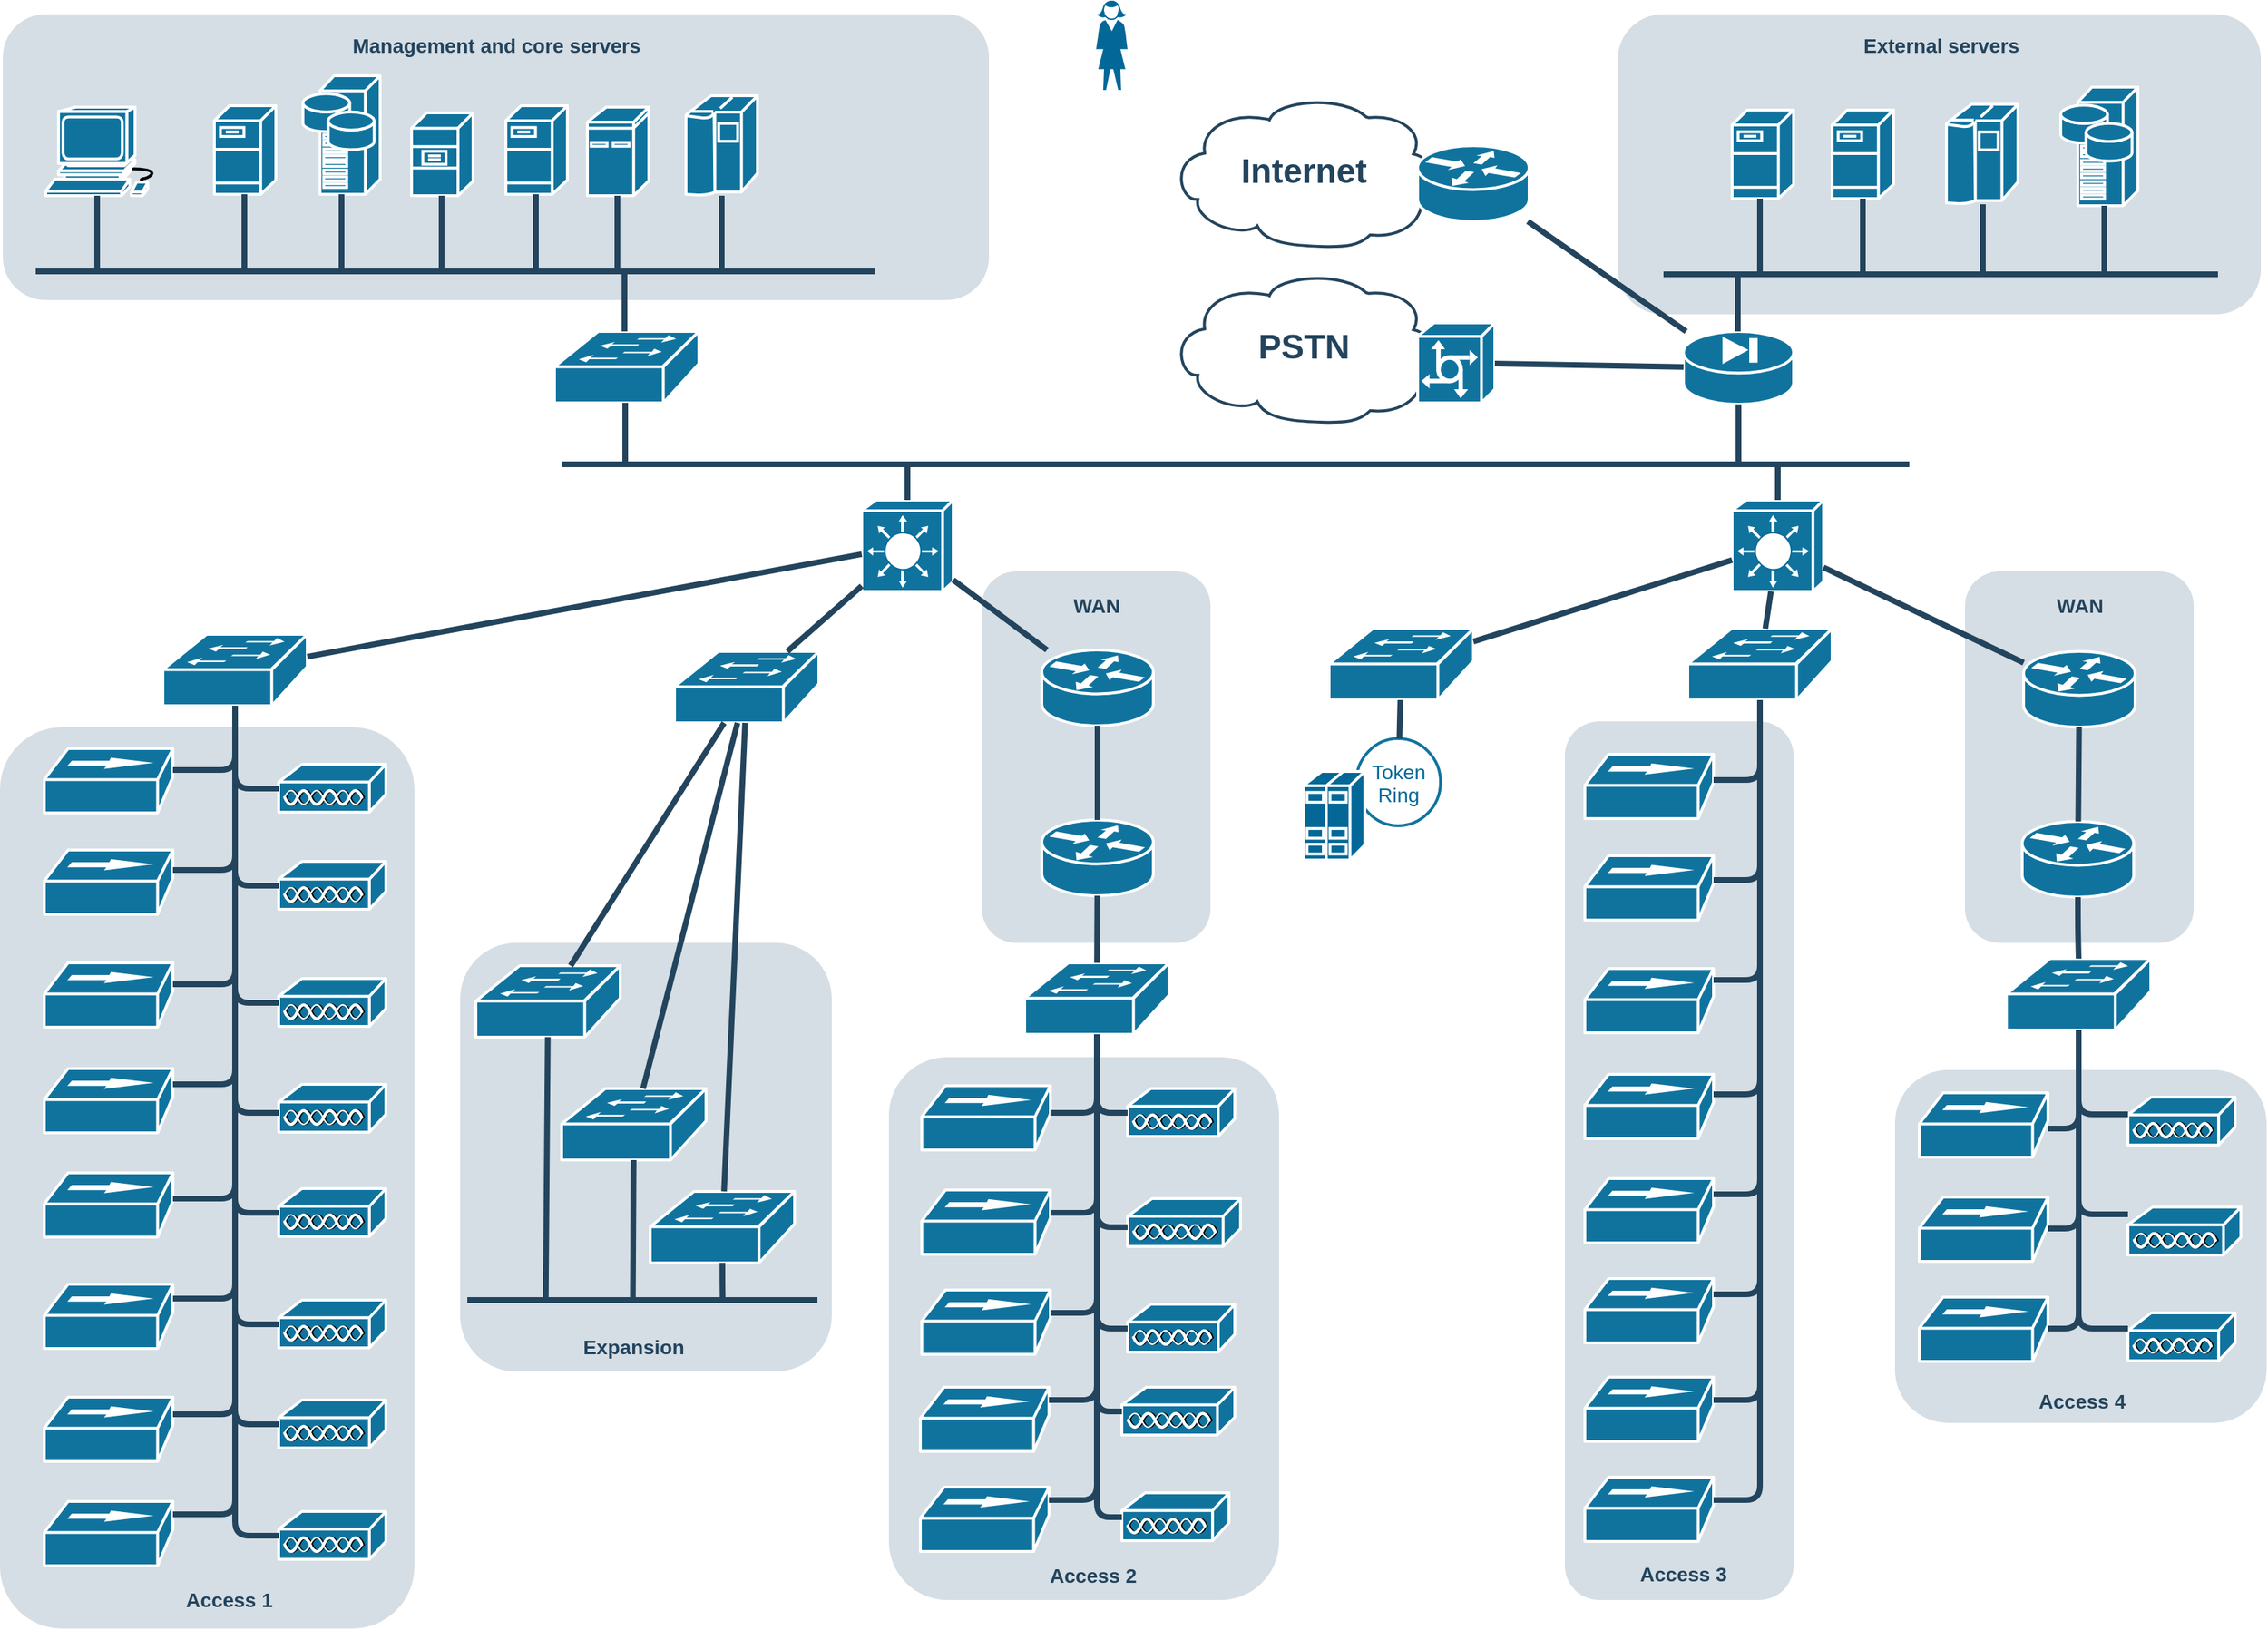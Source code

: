 <mxfile version="20.8.23" type="github" pages="2">
  <diagram id="6a731a19-8d31-9384-78a2-239565b7b9f0" name="Page-1">
    <mxGraphModel dx="1286" dy="908" grid="1" gridSize="10" guides="1" tooltips="1" connect="1" arrows="1" fold="1" page="1" pageScale="1" pageWidth="827" pageHeight="1169" background="none" math="0" shadow="0">
      <root>
        <mxCell id="0" />
        <mxCell id="1" parent="0" />
        <mxCell id="2086" value="" style="rounded=1;whiteSpace=wrap;html=1;strokeColor=none;fillColor=#BAC8D3;fontSize=24;fontColor=#23445D;align=center;opacity=60;" parent="1" vertex="1">
          <mxGeometry x="715" y="420" width="160" height="260" as="geometry" />
        </mxCell>
        <mxCell id="2087" value="&lt;font color=&quot;#23445d&quot;&gt;WAN&lt;/font&gt;" style="rounded=1;whiteSpace=wrap;html=1;strokeColor=none;fillColor=none;fontSize=14;fontColor=#742B21;align=center;fontStyle=1" parent="1" vertex="1">
          <mxGeometry x="759" y="434" width="73" height="19" as="geometry" />
        </mxCell>
        <mxCell id="2088" value="" style="rounded=1;whiteSpace=wrap;html=1;strokeColor=none;fillColor=#BAC8D3;fontSize=24;fontColor=#23445D;align=center;opacity=60;" parent="1" vertex="1">
          <mxGeometry x="1354" y="769" width="260" height="247" as="geometry" />
        </mxCell>
        <mxCell id="2089" value="" style="rounded=1;whiteSpace=wrap;html=1;strokeColor=none;fillColor=#BAC8D3;fontSize=24;fontColor=#23445D;align=center;opacity=60;" parent="1" vertex="1">
          <mxGeometry x="650" y="760" width="273" height="380" as="geometry" />
        </mxCell>
        <mxCell id="2090" value="" style="rounded=1;whiteSpace=wrap;html=1;strokeColor=none;fillColor=#BAC8D3;fontSize=24;fontColor=#23445D;align=center;opacity=60;" parent="1" vertex="1">
          <mxGeometry x="1403" y="420" width="160" height="260" as="geometry" />
        </mxCell>
        <mxCell id="2091" value="" style="rounded=1;whiteSpace=wrap;html=1;strokeColor=none;fillColor=#BAC8D3;fontSize=24;fontColor=#23445D;align=center;opacity=60;" parent="1" vertex="1">
          <mxGeometry x="1123" y="525" width="160" height="615" as="geometry" />
        </mxCell>
        <mxCell id="2092" value="" style="rounded=1;whiteSpace=wrap;html=1;strokeColor=none;fillColor=#BAC8D3;fontSize=24;fontColor=#23445D;align=center;opacity=60;" parent="1" vertex="1">
          <mxGeometry x="350" y="680" width="260" height="300" as="geometry" />
        </mxCell>
        <mxCell id="2093" value="" style="rounded=1;whiteSpace=wrap;html=1;strokeColor=none;fillColor=#BAC8D3;fontSize=24;fontColor=#23445D;align=center;opacity=60;" parent="1" vertex="1">
          <mxGeometry x="28" y="529" width="290" height="631" as="geometry" />
        </mxCell>
        <mxCell id="2094" value="" style="rounded=1;whiteSpace=wrap;html=1;strokeColor=none;fillColor=#BAC8D3;fontSize=24;fontColor=#23445D;align=center;opacity=60;" parent="1" vertex="1">
          <mxGeometry x="1160" y="30" width="450" height="210" as="geometry" />
        </mxCell>
        <mxCell id="2095" value="" style="rounded=1;whiteSpace=wrap;html=1;strokeColor=none;fillColor=#BAC8D3;fontSize=24;fontColor=#23445D;align=center;opacity=60;" parent="1" vertex="1">
          <mxGeometry x="30" y="30" width="690" height="200" as="geometry" />
        </mxCell>
        <mxCell id="2096" value="" style="shape=mxgraph.cisco.computers_and_peripherals.workstation;html=1;dashed=0;fillColor=#10739E;strokeColor=#ffffff;strokeWidth=2;verticalLabelPosition=bottom;verticalAlign=top;fontFamily=Helvetica;fontSize=36;fontColor=#FFB366" parent="1" vertex="1">
          <mxGeometry x="60" y="95" width="83" height="62" as="geometry" />
        </mxCell>
        <mxCell id="2097" value="" style="shape=mxgraph.cisco.servers.fileserver;html=1;dashed=0;fillColor=#10739E;strokeColor=#ffffff;strokeWidth=2;verticalLabelPosition=bottom;verticalAlign=top;fontFamily=Helvetica;fontSize=36;fontColor=#FFB366" parent="1" vertex="1">
          <mxGeometry x="178" y="94" width="43" height="62" as="geometry" />
        </mxCell>
        <mxCell id="2098" value="" style="shape=mxgraph.cisco.servers.fileserver;html=1;dashed=0;fillColor=#10739E;strokeColor=#ffffff;strokeWidth=2;verticalLabelPosition=bottom;verticalAlign=top;fontFamily=Helvetica;fontSize=36;fontColor=#FFB366" parent="1" vertex="1">
          <mxGeometry x="382" y="94" width="43" height="62" as="geometry" />
        </mxCell>
        <mxCell id="2099" value="" style="shape=mxgraph.cisco.servers.file_server;html=1;dashed=0;fillColor=#10739E;strokeColor=#ffffff;strokeWidth=2;verticalLabelPosition=bottom;verticalAlign=top;fontFamily=Helvetica;fontSize=36;fontColor=#FFB366" parent="1" vertex="1">
          <mxGeometry x="316" y="99" width="43" height="58" as="geometry" />
        </mxCell>
        <mxCell id="2100" value="" style="shape=mxgraph.cisco.servers.storage_server;html=1;dashed=0;fillColor=#10739E;strokeColor=#ffffff;strokeWidth=2;verticalLabelPosition=bottom;verticalAlign=top;fontFamily=Helvetica;fontSize=36;fontColor=#FFB366" parent="1" vertex="1">
          <mxGeometry x="240" y="73" width="54" height="83" as="geometry" />
        </mxCell>
        <mxCell id="2101" value="" style="shape=mxgraph.cisco.computers_and_peripherals.ibm_mini_as400;html=1;dashed=0;fillColor=#10739E;strokeColor=#ffffff;strokeWidth=2;verticalLabelPosition=bottom;verticalAlign=top;fontFamily=Helvetica;fontSize=36;fontColor=#FFB366" parent="1" vertex="1">
          <mxGeometry x="439" y="95" width="43" height="62" as="geometry" />
        </mxCell>
        <mxCell id="2102" value="" style="shape=mxgraph.cisco.computers_and_peripherals.ibm_mainframe;html=1;dashed=0;fillColor=#10739E;strokeColor=#ffffff;strokeWidth=2;verticalLabelPosition=bottom;verticalAlign=top;fontFamily=Helvetica;fontSize=36;fontColor=#FFB366" parent="1" vertex="1">
          <mxGeometry x="508" y="87" width="50" height="70" as="geometry" />
        </mxCell>
        <mxCell id="2103" value="" style="shape=mxgraph.cisco.servers.fileserver;html=1;dashed=0;fillColor=#10739E;strokeColor=#ffffff;strokeWidth=2;verticalLabelPosition=bottom;verticalAlign=top;fontFamily=Helvetica;fontSize=36;fontColor=#FFB366" parent="1" vertex="1">
          <mxGeometry x="1240" y="97" width="43" height="62" as="geometry" />
        </mxCell>
        <mxCell id="2104" value="" style="shape=mxgraph.cisco.servers.fileserver;html=1;dashed=0;fillColor=#10739E;strokeColor=#ffffff;strokeWidth=2;verticalLabelPosition=bottom;verticalAlign=top;fontFamily=Helvetica;fontSize=36;fontColor=#FFB366" parent="1" vertex="1">
          <mxGeometry x="1310" y="97" width="43" height="62" as="geometry" />
        </mxCell>
        <mxCell id="2105" value="" style="shape=mxgraph.cisco.computers_and_peripherals.ibm_mainframe;html=1;dashed=0;fillColor=#10739E;strokeColor=#ffffff;strokeWidth=2;verticalLabelPosition=bottom;verticalAlign=top;fontFamily=Helvetica;fontSize=36;fontColor=#FFB366" parent="1" vertex="1">
          <mxGeometry x="1390" y="93" width="50" height="70" as="geometry" />
        </mxCell>
        <mxCell id="2106" value="" style="shape=mxgraph.cisco.servers.storage_server;html=1;dashed=0;fillColor=#10739E;strokeColor=#ffffff;strokeWidth=2;verticalLabelPosition=bottom;verticalAlign=top;fontFamily=Helvetica;fontSize=36;fontColor=#FFB366" parent="1" vertex="1">
          <mxGeometry x="1470" y="81" width="54" height="83" as="geometry" />
        </mxCell>
        <mxCell id="2107" value="" style="shape=mxgraph.cisco.switches.workgroup_switch;html=1;dashed=0;fillColor=#10739E;strokeColor=#ffffff;strokeWidth=2;verticalLabelPosition=bottom;verticalAlign=top;fontFamily=Helvetica;fontSize=36;fontColor=#FFB366" parent="1" vertex="1">
          <mxGeometry x="416" y="252" width="101" height="50" as="geometry" />
        </mxCell>
        <mxCell id="2108" value="" style="shape=mxgraph.cisco.security.pix_firewall;html=1;dashed=0;fillColor=#10739E;strokeColor=#ffffff;strokeWidth=2;verticalLabelPosition=bottom;verticalAlign=top;fontFamily=Helvetica;fontSize=36;fontColor=#FFB366" parent="1" vertex="1">
          <mxGeometry x="1206" y="252" width="77" height="51" as="geometry" />
        </mxCell>
        <mxCell id="2109" value="Internet" style="shape=mxgraph.cisco.storage.cloud;html=1;dashed=0;strokeColor=#23445D;fillColor=#ffffff;strokeWidth=2;fontFamily=Helvetica;fontSize=24;fontColor=#23445D;align=center;fontStyle=1" parent="1" vertex="1">
          <mxGeometry x="847" y="87" width="186" height="106" as="geometry" />
        </mxCell>
        <mxCell id="2110" value="PSTN" style="shape=mxgraph.cisco.storage.cloud;html=1;dashed=0;strokeColor=#23445D;fillColor=#ffffff;strokeWidth=2;fontFamily=Helvetica;fontSize=24;fontColor=#23445D;fontStyle=1" parent="1" vertex="1">
          <mxGeometry x="847" y="210" width="186" height="106" as="geometry" />
        </mxCell>
        <mxCell id="2111" value="" style="shape=mxgraph.cisco.servers.communications_server;html=1;dashed=0;fillColor=#10739E;strokeColor=#ffffff;strokeWidth=2;verticalLabelPosition=bottom;verticalAlign=top;fontFamily=Helvetica;fontSize=36;fontColor=#FFB366" parent="1" vertex="1">
          <mxGeometry x="1020" y="246" width="54" height="56" as="geometry" />
        </mxCell>
        <mxCell id="2112" value="" style="shape=mxgraph.cisco.switches.layer_3_switch;html=1;dashed=0;fillColor=#10739E;strokeColor=#ffffff;strokeWidth=2;verticalLabelPosition=bottom;verticalAlign=top;fontFamily=Helvetica;fontSize=36;fontColor=#FFB366" parent="1" vertex="1">
          <mxGeometry x="631" y="370" width="64" height="64" as="geometry" />
        </mxCell>
        <mxCell id="2113" value="" style="shape=mxgraph.cisco.switches.layer_3_switch;html=1;dashed=0;fillColor=#10739E;strokeColor=#ffffff;strokeWidth=2;verticalLabelPosition=bottom;verticalAlign=top;fontFamily=Helvetica;fontSize=36;fontColor=#FFB366" parent="1" vertex="1">
          <mxGeometry x="1240" y="370" width="64" height="64" as="geometry" />
        </mxCell>
        <mxCell id="2114" value="" style="shape=mxgraph.cisco.switches.workgroup_switch;html=1;dashed=0;fillColor=#10739E;strokeColor=#ffffff;strokeWidth=2;verticalLabelPosition=bottom;verticalAlign=top;fontFamily=Helvetica;fontSize=36;fontColor=#FFB366" parent="1" vertex="1">
          <mxGeometry x="142" y="464" width="101" height="50" as="geometry" />
        </mxCell>
        <mxCell id="2115" value="" style="shape=mxgraph.cisco.switches.workgroup_switch;html=1;dashed=0;fillColor=#10739E;strokeColor=#ffffff;strokeWidth=2;verticalLabelPosition=bottom;verticalAlign=top;fontFamily=Helvetica;fontSize=36;fontColor=#FFB366" parent="1" vertex="1">
          <mxGeometry x="958" y="460" width="101" height="50" as="geometry" />
        </mxCell>
        <mxCell id="2116" value="" style="shape=mxgraph.cisco.switches.workgroup_switch;html=1;dashed=0;fillColor=#10739E;strokeColor=#ffffff;strokeWidth=2;verticalLabelPosition=bottom;verticalAlign=top;fontFamily=Helvetica;fontSize=36;fontColor=#FFB366" parent="1" vertex="1">
          <mxGeometry x="500" y="476" width="101" height="50" as="geometry" />
        </mxCell>
        <mxCell id="2117" value="" style="shape=mxgraph.cisco.switches.workgroup_switch;html=1;dashed=0;fillColor=#10739E;strokeColor=#ffffff;strokeWidth=2;verticalLabelPosition=bottom;verticalAlign=top;fontFamily=Helvetica;fontSize=36;fontColor=#FFB366" parent="1" vertex="1">
          <mxGeometry x="1209" y="460" width="101" height="50" as="geometry" />
        </mxCell>
        <mxCell id="2118" value="" style="shape=mxgraph.cisco.switches.workgroup_switch;html=1;dashed=0;fillColor=#10739E;strokeColor=#ffffff;strokeWidth=2;verticalLabelPosition=bottom;verticalAlign=top;fontFamily=Helvetica;fontSize=36;fontColor=#FFB366" parent="1" vertex="1">
          <mxGeometry x="361" y="696" width="101" height="50" as="geometry" />
        </mxCell>
        <mxCell id="2119" value="" style="shape=mxgraph.cisco.switches.workgroup_switch;html=1;dashed=0;fillColor=#10739E;strokeColor=#ffffff;strokeWidth=2;verticalLabelPosition=bottom;verticalAlign=top;fontFamily=Helvetica;fontSize=36;fontColor=#FFB366" parent="1" vertex="1">
          <mxGeometry x="483" y="854" width="101" height="50" as="geometry" />
        </mxCell>
        <mxCell id="2120" value="" style="shape=mxgraph.cisco.misc.access_point;html=1;dashed=0;fillColor=#10739E;strokeColor=#ffffff;strokeWidth=2;verticalLabelPosition=bottom;verticalAlign=top;fontFamily=Helvetica;fontSize=36;fontColor=#FFB366" parent="1" vertex="1">
          <mxGeometry x="223" y="555" width="75" height="34" as="geometry" />
        </mxCell>
        <mxCell id="2121" value="" style="shape=mxgraph.cisco.misc.access_point;html=1;dashed=0;fillColor=#10739E;strokeColor=#ffffff;strokeWidth=2;verticalLabelPosition=bottom;verticalAlign=top;fontFamily=Helvetica;fontSize=36;fontColor=#FFB366" parent="1" vertex="1">
          <mxGeometry x="223" y="623" width="75" height="34" as="geometry" />
        </mxCell>
        <mxCell id="2122" value="" style="shape=mxgraph.cisco.misc.access_point;html=1;dashed=0;fillColor=#10739E;strokeColor=#ffffff;strokeWidth=2;verticalLabelPosition=bottom;verticalAlign=top;fontFamily=Helvetica;fontSize=36;fontColor=#FFB366" parent="1" vertex="1">
          <mxGeometry x="223" y="852" width="75" height="34" as="geometry" />
        </mxCell>
        <mxCell id="2123" value="" style="shape=mxgraph.cisco.misc.access_point;html=1;dashed=0;fillColor=#10739E;strokeColor=#ffffff;strokeWidth=2;verticalLabelPosition=bottom;verticalAlign=top;fontFamily=Helvetica;fontSize=36;fontColor=#FFB366" parent="1" vertex="1">
          <mxGeometry x="223" y="705" width="75" height="34" as="geometry" />
        </mxCell>
        <mxCell id="2124" value="" style="shape=mxgraph.cisco.misc.access_point;html=1;dashed=0;fillColor=#10739E;strokeColor=#ffffff;strokeWidth=2;verticalLabelPosition=bottom;verticalAlign=top;fontFamily=Helvetica;fontSize=36;fontColor=#FFB366" parent="1" vertex="1">
          <mxGeometry x="223" y="930" width="75" height="34" as="geometry" />
        </mxCell>
        <mxCell id="2125" value="" style="shape=mxgraph.cisco.misc.access_point;html=1;dashed=0;fillColor=#10739E;strokeColor=#ffffff;strokeWidth=2;verticalLabelPosition=bottom;verticalAlign=top;fontFamily=Helvetica;fontSize=36;fontColor=#FFB366" parent="1" vertex="1">
          <mxGeometry x="223" y="779" width="75" height="34" as="geometry" />
        </mxCell>
        <mxCell id="2126" value="" style="shape=mxgraph.cisco.hubs_and_gateways.100baset_hub;html=1;dashed=0;fillColor=#10739E;strokeColor=#ffffff;strokeWidth=2;verticalLabelPosition=bottom;verticalAlign=top;fontFamily=Helvetica;fontSize=36;fontColor=#FFB366" parent="1" vertex="1">
          <mxGeometry x="59" y="544" width="90" height="45" as="geometry" />
        </mxCell>
        <mxCell id="2127" value="" style="shape=mxgraph.cisco.hubs_and_gateways.100baset_hub;html=1;dashed=0;fillColor=#10739E;strokeColor=#ffffff;strokeWidth=2;verticalLabelPosition=bottom;verticalAlign=top;fontFamily=Helvetica;fontSize=36;fontColor=#FFB366" parent="1" vertex="1">
          <mxGeometry x="59" y="841" width="90" height="45" as="geometry" />
        </mxCell>
        <mxCell id="2128" value="" style="shape=mxgraph.cisco.hubs_and_gateways.100baset_hub;html=1;dashed=0;fillColor=#10739E;strokeColor=#ffffff;strokeWidth=2;verticalLabelPosition=bottom;verticalAlign=top;fontFamily=Helvetica;fontSize=36;fontColor=#FFB366" parent="1" vertex="1">
          <mxGeometry x="59" y="615" width="90" height="45" as="geometry" />
        </mxCell>
        <mxCell id="2129" value="" style="shape=mxgraph.cisco.hubs_and_gateways.100baset_hub;html=1;dashed=0;fillColor=#10739E;strokeColor=#ffffff;strokeWidth=2;verticalLabelPosition=bottom;verticalAlign=top;fontFamily=Helvetica;fontSize=36;fontColor=#FFB366" parent="1" vertex="1">
          <mxGeometry x="59" y="694" width="90" height="45" as="geometry" />
        </mxCell>
        <mxCell id="2130" value="" style="shape=mxgraph.cisco.hubs_and_gateways.100baset_hub;html=1;dashed=0;fillColor=#10739E;strokeColor=#ffffff;strokeWidth=2;verticalLabelPosition=bottom;verticalAlign=top;fontFamily=Helvetica;fontSize=36;fontColor=#FFB366" parent="1" vertex="1">
          <mxGeometry x="59" y="768" width="90" height="45" as="geometry" />
        </mxCell>
        <mxCell id="2131" value="" style="shape=mxgraph.cisco.misc.token;html=1;dashed=0;strokeColor=#10739E;fillColor=#ffffff;strokeWidth=2;verticalLabelPosition=bottom;verticalAlign=top;fontFamily=Helvetica;fontSize=36;fontColor=#23445D;labelBackgroundColor=none;" parent="1" vertex="1">
          <mxGeometry x="977" y="537" width="59" height="61" as="geometry" />
        </mxCell>
        <mxCell id="2132" value="" style="shape=mxgraph.cisco.routers.router;html=1;dashed=0;fillColor=#10739E;strokeColor=#ffffff;strokeWidth=2;verticalLabelPosition=bottom;verticalAlign=top;fontFamily=Helvetica;fontSize=36;fontColor=#FFB366" parent="1" vertex="1">
          <mxGeometry x="757" y="475" width="78" height="53" as="geometry" />
        </mxCell>
        <mxCell id="2133" value="" style="shape=mxgraph.cisco.routers.router;html=1;dashed=0;fillColor=#10739E;strokeColor=#ffffff;strokeWidth=2;verticalLabelPosition=bottom;verticalAlign=top;fontFamily=Helvetica;fontSize=36;fontColor=#FFB366" parent="1" vertex="1">
          <mxGeometry x="1444" y="476" width="78" height="53" as="geometry" />
        </mxCell>
        <mxCell id="2134" value="" style="shape=mxgraph.cisco.routers.router;html=1;dashed=0;fillColor=#10739E;strokeColor=#ffffff;strokeWidth=2;verticalLabelPosition=bottom;verticalAlign=top;fontFamily=Helvetica;fontSize=36;fontColor=#FFB366" parent="1" vertex="1">
          <mxGeometry x="757" y="594" width="78" height="53" as="geometry" />
        </mxCell>
        <mxCell id="2135" value="" style="shape=mxgraph.cisco.routers.router;html=1;dashed=0;fillColor=#10739E;strokeColor=#ffffff;strokeWidth=2;verticalLabelPosition=bottom;verticalAlign=top;fontFamily=Helvetica;fontSize=36;fontColor=#FFB366" parent="1" vertex="1">
          <mxGeometry x="1443" y="595" width="78" height="53" as="geometry" />
        </mxCell>
        <mxCell id="2136" value="" style="shape=mxgraph.cisco.switches.workgroup_switch;html=1;dashed=0;fillColor=#10739E;strokeColor=#ffffff;strokeWidth=2;verticalLabelPosition=bottom;verticalAlign=top;fontFamily=Helvetica;fontSize=36;fontColor=#FFB366" parent="1" vertex="1">
          <mxGeometry x="745" y="694" width="101" height="50" as="geometry" />
        </mxCell>
        <mxCell id="2137" value="" style="shape=mxgraph.cisco.switches.workgroup_switch;html=1;dashed=0;fillColor=#10739E;strokeColor=#ffffff;strokeWidth=2;verticalLabelPosition=bottom;verticalAlign=top;fontFamily=Helvetica;fontSize=36;fontColor=#FFB366" parent="1" vertex="1">
          <mxGeometry x="1432" y="691" width="101" height="50" as="geometry" />
        </mxCell>
        <mxCell id="2138" value="" style="shape=mxgraph.cisco.routers.router;html=1;dashed=0;fillColor=#10739E;strokeColor=#ffffff;strokeWidth=2;verticalLabelPosition=bottom;verticalAlign=top;fontFamily=Helvetica;fontSize=36;fontColor=#FFB366" parent="1" vertex="1">
          <mxGeometry x="1020" y="122" width="78" height="53" as="geometry" />
        </mxCell>
        <mxCell id="2139" value="" style="shape=mxgraph.cisco.hubs_and_gateways.100baset_hub;html=1;dashed=0;fillColor=#10739E;strokeColor=#ffffff;strokeWidth=2;verticalLabelPosition=bottom;verticalAlign=top;fontFamily=Helvetica;fontSize=36;fontColor=#FFB366" parent="1" vertex="1">
          <mxGeometry x="59" y="919" width="90" height="45" as="geometry" />
        </mxCell>
        <mxCell id="2140" value="" style="shape=mxgraph.cisco.hubs_and_gateways.100baset_hub;html=1;dashed=0;fillColor=#10739E;strokeColor=#ffffff;strokeWidth=2;verticalLabelPosition=bottom;verticalAlign=top;fontFamily=Helvetica;fontSize=36;fontColor=#FFB366" parent="1" vertex="1">
          <mxGeometry x="1137" y="548" width="90" height="45" as="geometry" />
        </mxCell>
        <mxCell id="2141" value="" style="shape=mxgraph.cisco.hubs_and_gateways.100baset_hub;html=1;dashed=0;fillColor=#10739E;strokeColor=#ffffff;strokeWidth=2;verticalLabelPosition=bottom;verticalAlign=top;fontFamily=Helvetica;fontSize=36;fontColor=#FFB366" parent="1" vertex="1">
          <mxGeometry x="1137" y="845" width="90" height="45" as="geometry" />
        </mxCell>
        <mxCell id="2142" value="" style="shape=mxgraph.cisco.hubs_and_gateways.100baset_hub;html=1;dashed=0;fillColor=#10739E;strokeColor=#ffffff;strokeWidth=2;verticalLabelPosition=bottom;verticalAlign=top;fontFamily=Helvetica;fontSize=36;fontColor=#FFB366" parent="1" vertex="1">
          <mxGeometry x="1137" y="619" width="90" height="45" as="geometry" />
        </mxCell>
        <mxCell id="2143" value="" style="shape=mxgraph.cisco.hubs_and_gateways.100baset_hub;html=1;dashed=0;fillColor=#10739E;strokeColor=#ffffff;strokeWidth=2;verticalLabelPosition=bottom;verticalAlign=top;fontFamily=Helvetica;fontSize=36;fontColor=#FFB366" parent="1" vertex="1">
          <mxGeometry x="1137" y="698" width="90" height="45" as="geometry" />
        </mxCell>
        <mxCell id="2144" value="" style="shape=mxgraph.cisco.hubs_and_gateways.100baset_hub;html=1;dashed=0;fillColor=#10739E;strokeColor=#ffffff;strokeWidth=2;verticalLabelPosition=bottom;verticalAlign=top;fontFamily=Helvetica;fontSize=36;fontColor=#FFB366" parent="1" vertex="1">
          <mxGeometry x="1137" y="772" width="90" height="45" as="geometry" />
        </mxCell>
        <mxCell id="2145" value="" style="shape=mxgraph.cisco.hubs_and_gateways.100baset_hub;html=1;dashed=0;fillColor=#10739E;strokeColor=#ffffff;strokeWidth=2;verticalLabelPosition=bottom;verticalAlign=top;fontFamily=Helvetica;fontSize=36;fontColor=#FFB366" parent="1" vertex="1">
          <mxGeometry x="1137" y="915" width="90" height="45" as="geometry" />
        </mxCell>
        <mxCell id="2146" value="" style="shape=mxgraph.cisco.hubs_and_gateways.100baset_hub;html=1;dashed=0;fillColor=#10739E;strokeColor=#ffffff;strokeWidth=2;verticalLabelPosition=bottom;verticalAlign=top;fontFamily=Helvetica;fontSize=36;fontColor=#FFB366" parent="1" vertex="1">
          <mxGeometry x="673" y="853" width="90" height="45" as="geometry" />
        </mxCell>
        <mxCell id="2147" value="" style="shape=mxgraph.cisco.hubs_and_gateways.100baset_hub;html=1;dashed=0;fillColor=#10739E;strokeColor=#ffffff;strokeWidth=2;verticalLabelPosition=bottom;verticalAlign=top;fontFamily=Helvetica;fontSize=36;fontColor=#FFB366" parent="1" vertex="1">
          <mxGeometry x="673" y="780" width="90" height="45" as="geometry" />
        </mxCell>
        <mxCell id="2148" value="" style="shape=mxgraph.cisco.hubs_and_gateways.100baset_hub;html=1;dashed=0;fillColor=#10739E;strokeColor=#ffffff;strokeWidth=2;verticalLabelPosition=bottom;verticalAlign=top;fontFamily=Helvetica;fontSize=36;fontColor=#FFB366" parent="1" vertex="1">
          <mxGeometry x="673" y="923" width="90" height="45" as="geometry" />
        </mxCell>
        <mxCell id="2149" value="" style="shape=mxgraph.cisco.misc.access_point;html=1;dashed=0;fillColor=#10739E;strokeColor=#ffffff;strokeWidth=2;verticalLabelPosition=bottom;verticalAlign=top;fontFamily=Helvetica;fontSize=36;fontColor=#FFB366" parent="1" vertex="1">
          <mxGeometry x="817" y="859" width="79" height="34" as="geometry" />
        </mxCell>
        <mxCell id="2150" value="" style="shape=mxgraph.cisco.misc.access_point;html=1;dashed=0;fillColor=#10739E;strokeColor=#ffffff;strokeWidth=2;verticalLabelPosition=bottom;verticalAlign=top;fontFamily=Helvetica;fontSize=36;fontColor=#FFB366" parent="1" vertex="1">
          <mxGeometry x="817" y="933" width="75" height="34" as="geometry" />
        </mxCell>
        <mxCell id="2151" value="" style="shape=mxgraph.cisco.misc.access_point;html=1;dashed=0;fillColor=#10739E;strokeColor=#ffffff;strokeWidth=2;verticalLabelPosition=bottom;verticalAlign=top;fontFamily=Helvetica;fontSize=36;fontColor=#FFB366" parent="1" vertex="1">
          <mxGeometry x="817" y="782" width="75" height="34" as="geometry" />
        </mxCell>
        <mxCell id="2152" value="" style="line;html=1;strokeColor=#23445D;" parent="1" vertex="1">
          <mxGeometry x="53" y="205" width="587" height="10" as="geometry" />
        </mxCell>
        <mxCell id="2153" value="" style="line;html=1;strokeColor=#23445D;" parent="1" vertex="1">
          <mxGeometry x="1192" y="207" width="388" height="10" as="geometry" />
        </mxCell>
        <mxCell id="2154" value="" style="line;html=1;strokeColor=#23445D;" parent="1" vertex="1">
          <mxGeometry x="421" y="340" width="943" height="10" as="geometry" />
        </mxCell>
        <mxCell id="2155" value="" style="edgeStyle=elbowEdgeStyle;elbow=horizontal;endArrow=none;html=1;strokeColor=#23445D;endFill=0;strokeWidth=4;rounded=1" parent="1" target="2102" edge="1">
          <mxGeometry width="100" height="100" relative="1" as="geometry">
            <mxPoint x="533" y="210" as="sourcePoint" />
            <mxPoint x="533" y="170" as="targetPoint" />
          </mxGeometry>
        </mxCell>
        <mxCell id="2156" value="" style="edgeStyle=elbowEdgeStyle;elbow=horizontal;endArrow=none;html=1;strokeColor=#23445D;endFill=0;strokeWidth=4;rounded=1" parent="1" target="2101" edge="1">
          <mxGeometry width="100" height="100" relative="1" as="geometry">
            <mxPoint x="460" y="210" as="sourcePoint" />
            <mxPoint x="460.333" y="156.944" as="targetPoint" />
          </mxGeometry>
        </mxCell>
        <mxCell id="2157" value="" style="edgeStyle=elbowEdgeStyle;elbow=horizontal;endArrow=none;html=1;strokeColor=#23445D;endFill=0;strokeWidth=4;rounded=1" parent="1" target="2098" edge="1">
          <mxGeometry width="100" height="100" relative="1" as="geometry">
            <mxPoint x="403" y="209" as="sourcePoint" />
            <mxPoint x="403.333" y="155.944" as="targetPoint" />
          </mxGeometry>
        </mxCell>
        <mxCell id="2158" value="" style="edgeStyle=elbowEdgeStyle;elbow=horizontal;endArrow=none;html=1;strokeColor=#23445D;endFill=0;strokeWidth=4;rounded=1" parent="1" target="2099" edge="1">
          <mxGeometry width="100" height="100" relative="1" as="geometry">
            <mxPoint x="337" y="210" as="sourcePoint" />
            <mxPoint x="337.333" y="156.944" as="targetPoint" />
          </mxGeometry>
        </mxCell>
        <mxCell id="2159" value="" style="edgeStyle=elbowEdgeStyle;elbow=horizontal;endArrow=none;html=1;strokeColor=#23445D;endFill=0;strokeWidth=4;rounded=1" parent="1" target="2100" edge="1">
          <mxGeometry width="100" height="100" relative="1" as="geometry">
            <mxPoint x="267" y="210" as="sourcePoint" />
            <mxPoint x="266.806" y="156.944" as="targetPoint" />
          </mxGeometry>
        </mxCell>
        <mxCell id="2160" value="" style="edgeStyle=elbowEdgeStyle;elbow=horizontal;endArrow=none;html=1;strokeColor=#23445D;endFill=0;strokeWidth=4;rounded=1" parent="1" target="2097" edge="1">
          <mxGeometry width="100" height="100" relative="1" as="geometry">
            <mxPoint x="199" y="210" as="sourcePoint" />
            <mxPoint x="198.806" y="156.944" as="targetPoint" />
          </mxGeometry>
        </mxCell>
        <mxCell id="2161" value="" style="edgeStyle=elbowEdgeStyle;elbow=horizontal;endArrow=none;html=1;strokeColor=#23445D;endFill=0;strokeWidth=4;rounded=1" parent="1" target="2096" edge="1">
          <mxGeometry width="100" height="100" relative="1" as="geometry">
            <mxPoint x="96" y="210" as="sourcePoint" />
            <mxPoint x="96.306" y="156.25" as="targetPoint" />
          </mxGeometry>
        </mxCell>
        <mxCell id="2162" value="" style="edgeStyle=elbowEdgeStyle;elbow=horizontal;endArrow=none;html=1;strokeColor=#23445D;endFill=0;strokeWidth=4;rounded=1" parent="1" target="2107" edge="1">
          <mxGeometry width="100" height="100" relative="1" as="geometry">
            <mxPoint x="465" y="210" as="sourcePoint" />
            <mxPoint x="465" y="240" as="targetPoint" />
          </mxGeometry>
        </mxCell>
        <mxCell id="2163" value="" style="edgeStyle=elbowEdgeStyle;elbow=horizontal;endArrow=none;html=1;strokeColor=#23445D;endFill=0;strokeWidth=4;rounded=1" parent="1" source="2107" edge="1">
          <mxGeometry width="100" height="100" relative="1" as="geometry">
            <mxPoint x="465.0" y="303" as="sourcePoint" />
            <mxPoint x="465.278" y="345.083" as="targetPoint" />
          </mxGeometry>
        </mxCell>
        <mxCell id="2164" value="" style="edgeStyle=elbowEdgeStyle;elbow=horizontal;endArrow=none;html=1;strokeColor=#23445D;endFill=0;strokeWidth=4;rounded=1" parent="1" source="2103" edge="1">
          <mxGeometry width="100" height="100" relative="1" as="geometry">
            <mxPoint x="1259" y="170" as="sourcePoint" />
            <mxPoint x="1259.278" y="212.083" as="targetPoint" />
          </mxGeometry>
        </mxCell>
        <mxCell id="2165" value="" style="edgeStyle=elbowEdgeStyle;elbow=horizontal;endArrow=none;html=1;strokeColor=#23445D;endFill=0;strokeWidth=4;rounded=1" parent="1" source="2104" edge="1">
          <mxGeometry width="100" height="100" relative="1" as="geometry">
            <mxPoint x="1331" y="170.0" as="sourcePoint" />
            <mxPoint x="1331.278" y="212.083" as="targetPoint" />
          </mxGeometry>
        </mxCell>
        <mxCell id="2166" value="" style="edgeStyle=elbowEdgeStyle;elbow=horizontal;endArrow=none;html=1;strokeColor=#23445D;endFill=0;strokeWidth=4;rounded=1" parent="1" source="2105" edge="1">
          <mxGeometry width="100" height="100" relative="1" as="geometry">
            <mxPoint x="1415" y="170.0" as="sourcePoint" />
            <mxPoint x="1415.278" y="212.083" as="targetPoint" />
          </mxGeometry>
        </mxCell>
        <mxCell id="2167" value="" style="edgeStyle=elbowEdgeStyle;elbow=horizontal;endArrow=none;html=1;strokeColor=#23445D;endFill=0;strokeWidth=4;rounded=1" parent="1" source="2106" edge="1">
          <mxGeometry width="100" height="100" relative="1" as="geometry">
            <mxPoint x="1500" y="170.0" as="sourcePoint" />
            <mxPoint x="1500.278" y="212.083" as="targetPoint" />
          </mxGeometry>
        </mxCell>
        <mxCell id="2168" value="" style="edgeStyle=elbowEdgeStyle;elbow=horizontal;endArrow=none;html=1;strokeColor=#23445D;endFill=0;strokeWidth=4;rounded=1" parent="1" target="2108" edge="1">
          <mxGeometry width="100" height="100" relative="1" as="geometry">
            <mxPoint x="1244" y="212" as="sourcePoint" />
            <mxPoint x="1244.278" y="254.083" as="targetPoint" />
          </mxGeometry>
        </mxCell>
        <mxCell id="2169" value="" style="edgeStyle=elbowEdgeStyle;elbow=horizontal;endArrow=none;html=1;strokeColor=#23445D;endFill=0;strokeWidth=4;rounded=1" parent="1" source="2108" edge="1">
          <mxGeometry width="100" height="100" relative="1" as="geometry">
            <mxPoint x="1244" y="303.0" as="sourcePoint" />
            <mxPoint x="1244.278" y="345.083" as="targetPoint" />
          </mxGeometry>
        </mxCell>
        <mxCell id="2170" value="" style="elbow=horizontal;endArrow=none;html=1;strokeColor=#23445D;endFill=0;strokeWidth=4;rounded=1" parent="1" source="2108" target="2138" edge="1">
          <mxGeometry width="100" height="100" relative="1" as="geometry">
            <mxPoint x="1210" y="198.0" as="sourcePoint" />
            <mxPoint x="1210.278" y="240.083" as="targetPoint" />
          </mxGeometry>
        </mxCell>
        <mxCell id="2171" value="" style="elbow=horizontal;endArrow=none;html=1;strokeColor=#23445D;endFill=0;strokeWidth=4;rounded=1" parent="1" source="2108" target="2111" edge="1">
          <mxGeometry width="100" height="100" relative="1" as="geometry">
            <mxPoint x="1220" y="208.0" as="sourcePoint" />
            <mxPoint x="1220.278" y="250.083" as="targetPoint" />
          </mxGeometry>
        </mxCell>
        <mxCell id="2172" style="edgeStyle=none;rounded=1;html=1;strokeColor=#23445D;endArrow=none;endFill=0;strokeWidth=4" parent="1" source="2112" target="2114" edge="1">
          <mxGeometry relative="1" as="geometry" />
        </mxCell>
        <mxCell id="2173" style="edgeStyle=none;rounded=1;html=1;strokeColor=#23445D;endArrow=none;endFill=0;strokeWidth=4" parent="1" source="2112" target="2116" edge="1">
          <mxGeometry relative="1" as="geometry" />
        </mxCell>
        <mxCell id="2174" style="edgeStyle=none;rounded=1;html=1;strokeColor=#23445D;endArrow=none;endFill=0;strokeWidth=4" parent="1" source="2112" target="2132" edge="1">
          <mxGeometry relative="1" as="geometry">
            <mxPoint x="750" y="380" as="sourcePoint" />
          </mxGeometry>
        </mxCell>
        <mxCell id="2175" style="edgeStyle=none;rounded=1;html=1;strokeColor=#23445D;endArrow=none;endFill=0;strokeWidth=4" parent="1" source="2113" target="2115" edge="1">
          <mxGeometry relative="1" as="geometry" />
        </mxCell>
        <mxCell id="2176" style="edgeStyle=none;rounded=1;html=1;strokeColor=#23445D;endArrow=none;endFill=0;strokeWidth=4" parent="1" source="2113" target="2117" edge="1">
          <mxGeometry relative="1" as="geometry" />
        </mxCell>
        <mxCell id="2177" style="edgeStyle=none;rounded=1;html=1;strokeColor=#23445D;endArrow=none;endFill=0;strokeWidth=4" parent="1" source="2113" target="2133" edge="1">
          <mxGeometry relative="1" as="geometry" />
        </mxCell>
        <mxCell id="2178" value="" style="edgeStyle=elbowEdgeStyle;elbow=horizontal;endArrow=none;html=1;strokeColor=#23445D;endFill=0;strokeWidth=4;rounded=1" parent="1" target="2112" edge="1">
          <mxGeometry width="100" height="100" relative="1" as="geometry">
            <mxPoint x="663" y="345" as="sourcePoint" />
            <mxPoint x="663.278" y="387.083" as="targetPoint" />
          </mxGeometry>
        </mxCell>
        <mxCell id="2179" value="" style="edgeStyle=elbowEdgeStyle;elbow=horizontal;endArrow=none;html=1;strokeColor=#23445D;endFill=0;strokeWidth=4;rounded=1" parent="1" target="2113" edge="1">
          <mxGeometry width="100" height="100" relative="1" as="geometry">
            <mxPoint x="1272" y="345" as="sourcePoint" />
            <mxPoint x="1272.278" y="387.083" as="targetPoint" />
          </mxGeometry>
        </mxCell>
        <mxCell id="2180" style="edgeStyle=orthogonalEdgeStyle;rounded=1;html=1;strokeColor=#23445D;endArrow=none;endFill=0;strokeWidth=4" parent="1" source="2114" target="2126" edge="1">
          <mxGeometry relative="1" as="geometry">
            <Array as="points">
              <mxPoint x="193" y="559" />
            </Array>
          </mxGeometry>
        </mxCell>
        <mxCell id="2181" style="edgeStyle=orthogonalEdgeStyle;rounded=1;html=1;strokeColor=#23445D;endArrow=none;endFill=0;strokeWidth=4" parent="1" source="2114" target="2128" edge="1">
          <mxGeometry relative="1" as="geometry">
            <Array as="points">
              <mxPoint x="193" y="629" />
            </Array>
          </mxGeometry>
        </mxCell>
        <mxCell id="2182" style="edgeStyle=orthogonalEdgeStyle;rounded=1;html=1;strokeColor=#23445D;endArrow=none;endFill=0;strokeWidth=4" parent="1" source="2114" target="2129" edge="1">
          <mxGeometry relative="1" as="geometry">
            <Array as="points">
              <mxPoint x="193" y="709" />
            </Array>
          </mxGeometry>
        </mxCell>
        <mxCell id="2183" style="edgeStyle=orthogonalEdgeStyle;rounded=1;html=1;strokeColor=#23445D;endArrow=none;endFill=0;strokeWidth=4" parent="1" source="2114" target="2130" edge="1">
          <mxGeometry relative="1" as="geometry">
            <Array as="points">
              <mxPoint x="193" y="779" />
            </Array>
          </mxGeometry>
        </mxCell>
        <mxCell id="2184" style="edgeStyle=orthogonalEdgeStyle;rounded=1;html=1;strokeColor=#23445D;endArrow=none;endFill=0;strokeWidth=4" parent="1" source="2114" target="2120" edge="1">
          <mxGeometry relative="1" as="geometry">
            <Array as="points">
              <mxPoint x="193" y="572" />
            </Array>
          </mxGeometry>
        </mxCell>
        <mxCell id="2185" style="edgeStyle=orthogonalEdgeStyle;rounded=1;html=1;strokeColor=#23445D;endArrow=none;endFill=0;strokeWidth=4" parent="1" source="2114" target="2121" edge="1">
          <mxGeometry relative="1" as="geometry">
            <Array as="points">
              <mxPoint x="193" y="640" />
            </Array>
          </mxGeometry>
        </mxCell>
        <mxCell id="2186" style="edgeStyle=orthogonalEdgeStyle;rounded=1;html=1;strokeColor=#23445D;endArrow=none;endFill=0;strokeWidth=4" parent="1" source="2114" target="2123" edge="1">
          <mxGeometry relative="1" as="geometry">
            <Array as="points">
              <mxPoint x="193" y="722" />
            </Array>
          </mxGeometry>
        </mxCell>
        <mxCell id="2187" style="edgeStyle=orthogonalEdgeStyle;rounded=1;html=1;strokeColor=#23445D;endArrow=none;endFill=0;strokeWidth=4" parent="1" source="2114" target="2125" edge="1">
          <mxGeometry relative="1" as="geometry">
            <Array as="points">
              <mxPoint x="193" y="799" />
            </Array>
          </mxGeometry>
        </mxCell>
        <mxCell id="2188" style="rounded=1;html=1;strokeColor=#23445D;endArrow=none;endFill=0;strokeWidth=4" parent="1" source="2115" target="2131" edge="1">
          <mxGeometry relative="1" as="geometry" />
        </mxCell>
        <mxCell id="2189" style="rounded=1;html=1;strokeColor=#23445D;endArrow=none;endFill=0;strokeWidth=4" parent="1" source="2116" target="2119" edge="1">
          <mxGeometry relative="1" as="geometry" />
        </mxCell>
        <mxCell id="2190" style="rounded=1;html=1;strokeColor=#23445D;endArrow=none;endFill=0;strokeWidth=4" parent="1" source="2116" target="2118" edge="1">
          <mxGeometry relative="1" as="geometry" />
        </mxCell>
        <mxCell id="2191" value="" style="line;html=1;strokeColor=#23445D;" parent="1" vertex="1">
          <mxGeometry x="355" y="925" width="245" height="10" as="geometry" />
        </mxCell>
        <mxCell id="2192" style="rounded=1;html=1;entryX=0.224;entryY=0.5;entryPerimeter=0;strokeColor=#23445D;endArrow=none;endFill=0;strokeWidth=4" parent="1" source="2118" target="2191" edge="1">
          <mxGeometry relative="1" as="geometry" />
        </mxCell>
        <mxCell id="2193" style="edgeStyle=orthogonalEdgeStyle;rounded=1;html=1;entryX=0.714;entryY=0.5;entryPerimeter=0;strokeColor=#23445D;endArrow=none;endFill=0;strokeWidth=4" parent="1" source="2119" edge="1">
          <mxGeometry relative="1" as="geometry">
            <mxPoint x="533" y="837" as="sourcePoint" />
            <mxPoint x="533.667" y="930.333" as="targetPoint" />
            <Array as="points">
              <mxPoint x="534" y="917" />
              <mxPoint x="533" y="917" />
            </Array>
          </mxGeometry>
        </mxCell>
        <mxCell id="2194" style="edgeStyle=orthogonalEdgeStyle;rounded=1;html=1;strokeColor=#23445D;endArrow=none;endFill=0;strokeWidth=4" parent="1" source="2117" target="2140" edge="1">
          <mxGeometry relative="1" as="geometry">
            <Array as="points">
              <mxPoint x="1260" y="566" />
            </Array>
          </mxGeometry>
        </mxCell>
        <mxCell id="2195" style="edgeStyle=orthogonalEdgeStyle;rounded=1;html=1;strokeColor=#23445D;endArrow=none;endFill=0;strokeWidth=4" parent="1" source="2117" target="2142" edge="1">
          <mxGeometry relative="1" as="geometry">
            <Array as="points">
              <mxPoint x="1260" y="636" />
            </Array>
          </mxGeometry>
        </mxCell>
        <mxCell id="2196" style="edgeStyle=orthogonalEdgeStyle;rounded=1;html=1;strokeColor=#23445D;endArrow=none;endFill=0;strokeWidth=4" parent="1" source="2117" target="2143" edge="1">
          <mxGeometry relative="1" as="geometry">
            <Array as="points">
              <mxPoint x="1260" y="706" />
            </Array>
          </mxGeometry>
        </mxCell>
        <mxCell id="2197" style="edgeStyle=orthogonalEdgeStyle;rounded=1;html=1;strokeColor=#23445D;endArrow=none;endFill=0;strokeWidth=4" parent="1" source="2117" target="2144" edge="1">
          <mxGeometry relative="1" as="geometry">
            <Array as="points">
              <mxPoint x="1260" y="786" />
            </Array>
          </mxGeometry>
        </mxCell>
        <mxCell id="2198" style="edgeStyle=orthogonalEdgeStyle;rounded=1;html=1;strokeColor=#23445D;endArrow=none;endFill=0;strokeWidth=4" parent="1" source="2117" target="2141" edge="1">
          <mxGeometry relative="1" as="geometry">
            <Array as="points">
              <mxPoint x="1260" y="856" />
            </Array>
          </mxGeometry>
        </mxCell>
        <mxCell id="2199" style="edgeStyle=orthogonalEdgeStyle;rounded=1;html=1;strokeColor=#23445D;endArrow=none;endFill=0;strokeWidth=4" parent="1" source="2117" target="2145" edge="1">
          <mxGeometry relative="1" as="geometry">
            <Array as="points">
              <mxPoint x="1260" y="926" />
            </Array>
          </mxGeometry>
        </mxCell>
        <mxCell id="2200" style="rounded=1;html=1;strokeColor=#23445D;endArrow=none;endFill=0;strokeWidth=4" parent="1" source="2132" target="2134" edge="1">
          <mxGeometry relative="1" as="geometry" />
        </mxCell>
        <mxCell id="2201" style="rounded=1;html=1;strokeColor=#23445D;endArrow=none;endFill=0;strokeWidth=4" parent="1" source="2133" target="2135" edge="1">
          <mxGeometry relative="1" as="geometry" />
        </mxCell>
        <mxCell id="2202" style="rounded=1;html=1;strokeColor=#23445D;endArrow=none;endFill=0;strokeWidth=4" parent="1" source="2134" target="2136" edge="1">
          <mxGeometry relative="1" as="geometry" />
        </mxCell>
        <mxCell id="2203" style="edgeStyle=orthogonalEdgeStyle;rounded=1;html=1;strokeColor=#23445D;endArrow=none;endFill=0;strokeWidth=4" parent="1" source="2136" target="2147" edge="1">
          <mxGeometry relative="1" as="geometry">
            <Array as="points">
              <mxPoint x="796" y="799" />
            </Array>
          </mxGeometry>
        </mxCell>
        <mxCell id="2204" style="edgeStyle=orthogonalEdgeStyle;rounded=1;html=1;strokeColor=#23445D;endArrow=none;endFill=0;strokeWidth=4" parent="1" source="2136" target="2146" edge="1">
          <mxGeometry relative="1" as="geometry">
            <Array as="points">
              <mxPoint x="796" y="869" />
            </Array>
          </mxGeometry>
        </mxCell>
        <mxCell id="2205" style="edgeStyle=orthogonalEdgeStyle;rounded=1;html=1;strokeColor=#23445D;endArrow=none;endFill=0;strokeWidth=4" parent="1" source="2136" target="2148" edge="1">
          <mxGeometry relative="1" as="geometry">
            <Array as="points">
              <mxPoint x="796" y="939" />
            </Array>
          </mxGeometry>
        </mxCell>
        <mxCell id="2206" style="edgeStyle=orthogonalEdgeStyle;rounded=1;html=1;strokeColor=#23445D;endArrow=none;endFill=0;strokeWidth=4" parent="1" source="2136" target="2151" edge="1">
          <mxGeometry relative="1" as="geometry">
            <Array as="points">
              <mxPoint x="796" y="799" />
            </Array>
          </mxGeometry>
        </mxCell>
        <mxCell id="2207" style="edgeStyle=orthogonalEdgeStyle;rounded=1;html=1;strokeColor=#23445D;endArrow=none;endFill=0;strokeWidth=4" parent="1" source="2136" target="2149" edge="1">
          <mxGeometry relative="1" as="geometry">
            <Array as="points">
              <mxPoint x="796" y="879" />
            </Array>
          </mxGeometry>
        </mxCell>
        <mxCell id="2208" style="edgeStyle=orthogonalEdgeStyle;rounded=1;html=1;strokeColor=#23445D;endArrow=none;endFill=0;strokeWidth=4" parent="1" source="2136" target="2150" edge="1">
          <mxGeometry relative="1" as="geometry">
            <Array as="points">
              <mxPoint x="796" y="950" />
            </Array>
          </mxGeometry>
        </mxCell>
        <mxCell id="2209" style="edgeStyle=orthogonalEdgeStyle;rounded=1;html=1;strokeColor=#23445D;endArrow=none;endFill=0;strokeWidth=4" parent="1" source="2114" target="2127" edge="1">
          <mxGeometry relative="1" as="geometry">
            <Array as="points">
              <mxPoint x="193" y="859" />
            </Array>
          </mxGeometry>
        </mxCell>
        <mxCell id="2210" style="edgeStyle=orthogonalEdgeStyle;rounded=1;html=1;strokeColor=#23445D;endArrow=none;endFill=0;strokeWidth=4" parent="1" source="2114" target="2139" edge="1">
          <mxGeometry relative="1" as="geometry">
            <Array as="points">
              <mxPoint x="193" y="929" />
            </Array>
          </mxGeometry>
        </mxCell>
        <mxCell id="2211" style="edgeStyle=orthogonalEdgeStyle;rounded=1;html=1;strokeColor=#23445D;endArrow=none;endFill=0;strokeWidth=4" parent="1" source="2114" target="2122" edge="1">
          <mxGeometry relative="1" as="geometry">
            <Array as="points">
              <mxPoint x="193" y="869" />
            </Array>
          </mxGeometry>
        </mxCell>
        <mxCell id="2212" style="edgeStyle=orthogonalEdgeStyle;rounded=1;html=1;strokeColor=#23445D;endArrow=none;endFill=0;strokeWidth=4" parent="1" source="2114" target="2124" edge="1">
          <mxGeometry relative="1" as="geometry">
            <Array as="points">
              <mxPoint x="193" y="947" />
            </Array>
          </mxGeometry>
        </mxCell>
        <mxCell id="2213" value="" style="shape=mxgraph.cisco.misc.access_point;html=1;dashed=0;fillColor=#10739E;strokeColor=#ffffff;strokeWidth=2;verticalLabelPosition=bottom;verticalAlign=top;fontFamily=Helvetica;fontSize=36;fontColor=#FFB366" parent="1" vertex="1">
          <mxGeometry x="1517" y="865" width="79" height="34" as="geometry" />
        </mxCell>
        <mxCell id="2214" value="" style="shape=mxgraph.cisco.misc.access_point;html=1;dashed=0;fillColor=#10739E;strokeColor=#ffffff;strokeWidth=2;verticalLabelPosition=bottom;verticalAlign=top;fontFamily=Helvetica;fontSize=36;fontColor=#FFB366" parent="1" vertex="1">
          <mxGeometry x="1517" y="939" width="75" height="34" as="geometry" />
        </mxCell>
        <mxCell id="2215" value="" style="shape=mxgraph.cisco.misc.access_point;html=1;dashed=0;fillColor=#10739E;strokeColor=#ffffff;strokeWidth=2;verticalLabelPosition=bottom;verticalAlign=top;fontFamily=Helvetica;fontSize=36;fontColor=#FFB366" parent="1" vertex="1">
          <mxGeometry x="1517" y="788" width="75" height="34" as="geometry" />
        </mxCell>
        <mxCell id="2216" value="" style="shape=mxgraph.cisco.hubs_and_gateways.100baset_hub;html=1;dashed=0;fillColor=#10739E;strokeColor=#ffffff;strokeWidth=2;verticalLabelPosition=bottom;verticalAlign=top;fontFamily=Helvetica;fontSize=36;fontColor=#FFB366" parent="1" vertex="1">
          <mxGeometry x="1371" y="858" width="90" height="45" as="geometry" />
        </mxCell>
        <mxCell id="2217" value="" style="shape=mxgraph.cisco.hubs_and_gateways.100baset_hub;html=1;dashed=0;fillColor=#10739E;strokeColor=#ffffff;strokeWidth=2;verticalLabelPosition=bottom;verticalAlign=top;fontFamily=Helvetica;fontSize=36;fontColor=#FFB366" parent="1" vertex="1">
          <mxGeometry x="1371" y="785" width="90" height="45" as="geometry" />
        </mxCell>
        <mxCell id="2218" value="" style="shape=mxgraph.cisco.hubs_and_gateways.100baset_hub;html=1;dashed=0;fillColor=#10739E;strokeColor=#ffffff;strokeWidth=2;verticalLabelPosition=bottom;verticalAlign=top;fontFamily=Helvetica;fontSize=36;fontColor=#FFB366" parent="1" vertex="1">
          <mxGeometry x="1371" y="928" width="90" height="45" as="geometry" />
        </mxCell>
        <mxCell id="2219" style="edgeStyle=orthogonalEdgeStyle;rounded=1;html=1;strokeColor=#23445D;endArrow=none;endFill=0;strokeWidth=4" parent="1" source="2135" target="2137" edge="1">
          <mxGeometry relative="1" as="geometry" />
        </mxCell>
        <mxCell id="2220" style="edgeStyle=orthogonalEdgeStyle;rounded=1;html=1;strokeColor=#23445D;endArrow=none;endFill=0;strokeWidth=4" parent="1" source="2137" target="2217" edge="1">
          <mxGeometry relative="1" as="geometry">
            <Array as="points">
              <mxPoint x="1482" y="810" />
            </Array>
          </mxGeometry>
        </mxCell>
        <mxCell id="2221" style="edgeStyle=orthogonalEdgeStyle;rounded=1;html=1;strokeColor=#23445D;endArrow=none;endFill=0;strokeWidth=4" parent="1" source="2137" target="2216" edge="1">
          <mxGeometry relative="1" as="geometry">
            <Array as="points">
              <mxPoint x="1482" y="880" />
            </Array>
          </mxGeometry>
        </mxCell>
        <mxCell id="2222" style="edgeStyle=orthogonalEdgeStyle;rounded=1;html=1;strokeColor=#23445D;endArrow=none;endFill=0;strokeWidth=4" parent="1" source="2137" target="2218" edge="1">
          <mxGeometry relative="1" as="geometry">
            <Array as="points">
              <mxPoint x="1482" y="950" />
            </Array>
          </mxGeometry>
        </mxCell>
        <mxCell id="2223" style="edgeStyle=orthogonalEdgeStyle;rounded=1;html=1;strokeColor=#23445D;endArrow=none;endFill=0;strokeWidth=4" parent="1" source="2137" target="2215" edge="1">
          <mxGeometry relative="1" as="geometry">
            <Array as="points">
              <mxPoint x="1482" y="800" />
            </Array>
          </mxGeometry>
        </mxCell>
        <mxCell id="2224" style="edgeStyle=orthogonalEdgeStyle;rounded=1;html=1;strokeColor=#23445D;endArrow=none;endFill=0;strokeWidth=4" parent="1" source="2137" target="2213" edge="1">
          <mxGeometry relative="1" as="geometry">
            <Array as="points">
              <mxPoint x="1482" y="870" />
            </Array>
          </mxGeometry>
        </mxCell>
        <mxCell id="2225" style="edgeStyle=orthogonalEdgeStyle;rounded=1;html=1;strokeColor=#23445D;endArrow=none;endFill=0;strokeWidth=4" parent="1" source="2137" target="2214" edge="1">
          <mxGeometry relative="1" as="geometry">
            <Array as="points">
              <mxPoint x="1482" y="950" />
            </Array>
          </mxGeometry>
        </mxCell>
        <mxCell id="2226" value="&lt;font color=&quot;#23445d&quot;&gt;Management and core servers&lt;/font&gt;" style="rounded=1;whiteSpace=wrap;html=1;strokeColor=none;fillColor=none;fontSize=14;fontColor=#742B21;align=center;fontStyle=1" parent="1" vertex="1">
          <mxGeometry x="263" y="42" width="225" height="19" as="geometry" />
        </mxCell>
        <mxCell id="2227" value="&lt;font color=&quot;#23445d&quot;&gt;External servers&lt;/font&gt;" style="rounded=1;whiteSpace=wrap;html=1;strokeColor=none;fillColor=none;fontSize=14;fontColor=#742B21;align=center;fontStyle=1" parent="1" vertex="1">
          <mxGeometry x="1315" y="42" width="143" height="19" as="geometry" />
        </mxCell>
        <mxCell id="2228" value="&lt;font color=&quot;#23445d&quot;&gt;WAN&lt;/font&gt;" style="rounded=1;whiteSpace=wrap;html=1;strokeColor=none;fillColor=none;fontSize=14;fontColor=#742B21;align=center;fontStyle=1" parent="1" vertex="1">
          <mxGeometry x="1447" y="434" width="73" height="19" as="geometry" />
        </mxCell>
        <mxCell id="2229" value="Access 4" style="rounded=1;whiteSpace=wrap;html=1;strokeColor=none;fillColor=none;fontSize=14;fontColor=#23445D;align=center;fontStyle=1" parent="1" vertex="1">
          <mxGeometry x="1436" y="991" width="98" height="19" as="geometry" />
        </mxCell>
        <mxCell id="2230" value="Access 2" style="rounded=1;whiteSpace=wrap;html=1;strokeColor=none;fillColor=none;fontSize=14;fontColor=#23445D;align=center;fontStyle=1" parent="1" vertex="1">
          <mxGeometry x="745" y="1113" width="96" height="19" as="geometry" />
        </mxCell>
        <mxCell id="2231" value="Access 3" style="rounded=1;whiteSpace=wrap;html=1;strokeColor=none;fillColor=none;fontSize=14;fontColor=#23445D;align=center;fontStyle=1" parent="1" vertex="1">
          <mxGeometry x="1167" y="1112" width="78" height="20" as="geometry" />
        </mxCell>
        <mxCell id="2232" value="&lt;font color=&quot;#23445d&quot;&gt;Expansion&lt;/font&gt;" style="rounded=1;whiteSpace=wrap;html=1;strokeColor=none;fillColor=none;fontSize=14;fontColor=#742B21;align=center;fontStyle=1" parent="1" vertex="1">
          <mxGeometry x="417" y="953" width="109" height="19" as="geometry" />
        </mxCell>
        <mxCell id="2233" value="Access 1" style="rounded=1;whiteSpace=wrap;html=1;strokeColor=none;fillColor=none;fontSize=14;fontColor=#23445D;align=center;fontStyle=1" parent="1" vertex="1">
          <mxGeometry x="142" y="1130" width="93" height="19" as="geometry" />
        </mxCell>
        <mxCell id="2234" value="" style="shape=mxgraph.cisco.hubs_and_gateways.100baset_hub;html=1;dashed=0;fillColor=#10739E;strokeColor=#ffffff;strokeWidth=2;verticalLabelPosition=bottom;verticalAlign=top;fontFamily=Helvetica;fontSize=36;fontColor=#FFB366" parent="1" vertex="1">
          <mxGeometry x="59" y="1071" width="90" height="45" as="geometry" />
        </mxCell>
        <mxCell id="2235" value="" style="shape=mxgraph.cisco.hubs_and_gateways.100baset_hub;html=1;dashed=0;fillColor=#10739E;strokeColor=#ffffff;strokeWidth=2;verticalLabelPosition=bottom;verticalAlign=top;fontFamily=Helvetica;fontSize=36;fontColor=#FFB366" parent="1" vertex="1">
          <mxGeometry x="59" y="998" width="90" height="45" as="geometry" />
        </mxCell>
        <mxCell id="2236" value="" style="shape=mxgraph.cisco.misc.access_point;html=1;dashed=0;fillColor=#10739E;strokeColor=#ffffff;strokeWidth=2;verticalLabelPosition=bottom;verticalAlign=top;fontFamily=Helvetica;fontSize=36;fontColor=#FFB366" parent="1" vertex="1">
          <mxGeometry x="223" y="1000" width="75" height="34" as="geometry" />
        </mxCell>
        <mxCell id="2237" value="" style="shape=mxgraph.cisco.misc.access_point;html=1;dashed=0;fillColor=#10739E;strokeColor=#ffffff;strokeWidth=2;verticalLabelPosition=bottom;verticalAlign=top;fontFamily=Helvetica;fontSize=36;fontColor=#FFB366" parent="1" vertex="1">
          <mxGeometry x="223" y="1078" width="75" height="34" as="geometry" />
        </mxCell>
        <mxCell id="2238" style="edgeStyle=orthogonalEdgeStyle;rounded=1;html=1;endArrow=none;endFill=0;strokeColor=#23445D;strokeWidth=4;fontSize=14;fontColor=#990000" parent="1" source="2114" target="2237" edge="1">
          <mxGeometry relative="1" as="geometry">
            <Array as="points">
              <mxPoint x="193" y="1095" />
            </Array>
          </mxGeometry>
        </mxCell>
        <mxCell id="2239" style="edgeStyle=orthogonalEdgeStyle;rounded=1;html=1;endArrow=none;endFill=0;strokeColor=#23445D;strokeWidth=4;fontSize=14;fontColor=#990000" parent="1" source="2114" target="2236" edge="1">
          <mxGeometry relative="1" as="geometry">
            <Array as="points">
              <mxPoint x="193" y="1017" />
            </Array>
          </mxGeometry>
        </mxCell>
        <mxCell id="2240" style="edgeStyle=orthogonalEdgeStyle;rounded=1;html=1;endArrow=none;endFill=0;strokeColor=#23445D;strokeWidth=4;fontSize=14;fontColor=#990000" parent="1" source="2114" target="2235" edge="1">
          <mxGeometry relative="1" as="geometry">
            <Array as="points">
              <mxPoint x="193" y="1010" />
            </Array>
          </mxGeometry>
        </mxCell>
        <mxCell id="2241" style="edgeStyle=orthogonalEdgeStyle;rounded=1;html=1;endArrow=none;endFill=0;strokeColor=#23445D;strokeWidth=4;fontSize=14;fontColor=#990000" parent="1" source="2114" target="2234" edge="1">
          <mxGeometry relative="1" as="geometry">
            <Array as="points">
              <mxPoint x="193" y="1080" />
            </Array>
          </mxGeometry>
        </mxCell>
        <mxCell id="2242" value="" style="shape=mxgraph.cisco.switches.workgroup_switch;html=1;dashed=0;fillColor=#10739E;strokeColor=#ffffff;strokeWidth=2;verticalLabelPosition=bottom;verticalAlign=top;fontFamily=Helvetica;fontSize=36;fontColor=#FFB366" parent="1" vertex="1">
          <mxGeometry x="421" y="782" width="101" height="50" as="geometry" />
        </mxCell>
        <mxCell id="2243" style="rounded=1;html=1;entryX=0.224;entryY=0.5;entryPerimeter=0;strokeColor=#23445D;endArrow=none;endFill=0;strokeWidth=4" parent="1" source="2242" edge="1">
          <mxGeometry relative="1" as="geometry">
            <mxPoint x="472.561" y="746.243" as="sourcePoint" />
            <mxPoint x="470.827" y="930.058" as="targetPoint" />
          </mxGeometry>
        </mxCell>
        <mxCell id="2244" style="rounded=1;html=1;endArrow=none;endFill=0;strokeColor=#23445D;strokeWidth=4;fontSize=14;fontColor=#990000" parent="1" source="2116" target="2242" edge="1">
          <mxGeometry relative="1" as="geometry" />
        </mxCell>
        <mxCell id="2245" value="" style="shape=mxgraph.cisco.hubs_and_gateways.100baset_hub;html=1;dashed=0;fillColor=#10739E;strokeColor=#ffffff;strokeWidth=2;verticalLabelPosition=bottom;verticalAlign=top;fontFamily=Helvetica;fontSize=36;fontColor=#FFB366" parent="1" vertex="1">
          <mxGeometry x="672" y="991" width="90" height="45" as="geometry" />
        </mxCell>
        <mxCell id="2246" value="" style="shape=mxgraph.cisco.hubs_and_gateways.100baset_hub;html=1;dashed=0;fillColor=#10739E;strokeColor=#ffffff;strokeWidth=2;verticalLabelPosition=bottom;verticalAlign=top;fontFamily=Helvetica;fontSize=36;fontColor=#FFB366" parent="1" vertex="1">
          <mxGeometry x="672" y="1061" width="90" height="45" as="geometry" />
        </mxCell>
        <mxCell id="2247" value="" style="shape=mxgraph.cisco.misc.access_point;html=1;dashed=0;fillColor=#10739E;strokeColor=#ffffff;strokeWidth=2;verticalLabelPosition=bottom;verticalAlign=top;fontFamily=Helvetica;fontSize=36;fontColor=#FFB366" parent="1" vertex="1">
          <mxGeometry x="813" y="991" width="79" height="34" as="geometry" />
        </mxCell>
        <mxCell id="2248" value="" style="shape=mxgraph.cisco.misc.access_point;html=1;dashed=0;fillColor=#10739E;strokeColor=#ffffff;strokeWidth=2;verticalLabelPosition=bottom;verticalAlign=top;fontFamily=Helvetica;fontSize=36;fontColor=#FFB366" parent="1" vertex="1">
          <mxGeometry x="813" y="1065" width="75" height="34" as="geometry" />
        </mxCell>
        <mxCell id="2249" style="edgeStyle=orthogonalEdgeStyle;rounded=1;html=1;endArrow=none;endFill=0;strokeColor=#23445D;strokeWidth=4;fontSize=14;fontColor=#990000" parent="1" source="2136" target="2247" edge="1">
          <mxGeometry relative="1" as="geometry">
            <Array as="points">
              <mxPoint x="795" y="1008" />
            </Array>
          </mxGeometry>
        </mxCell>
        <mxCell id="2250" style="edgeStyle=orthogonalEdgeStyle;rounded=1;html=1;endArrow=none;endFill=0;strokeColor=#23445D;strokeWidth=4;fontSize=14;fontColor=#990000" parent="1" source="2136" target="2248" edge="1">
          <mxGeometry relative="1" as="geometry">
            <Array as="points">
              <mxPoint x="795" y="1082" />
            </Array>
          </mxGeometry>
        </mxCell>
        <mxCell id="2251" style="edgeStyle=orthogonalEdgeStyle;rounded=1;html=1;endArrow=none;endFill=0;strokeColor=#23445D;strokeWidth=4;fontSize=14;fontColor=#990000" parent="1" source="2136" target="2245" edge="1">
          <mxGeometry relative="1" as="geometry">
            <Array as="points">
              <mxPoint x="795" y="1000" />
            </Array>
          </mxGeometry>
        </mxCell>
        <mxCell id="2252" style="edgeStyle=orthogonalEdgeStyle;rounded=1;html=1;endArrow=none;endFill=0;strokeColor=#23445D;strokeWidth=4;fontSize=14;fontColor=#990000" parent="1" source="2136" target="2246" edge="1">
          <mxGeometry relative="1" as="geometry">
            <Array as="points">
              <mxPoint x="795" y="1070" />
            </Array>
          </mxGeometry>
        </mxCell>
        <mxCell id="2253" value="" style="shape=mxgraph.cisco.hubs_and_gateways.100baset_hub;html=1;dashed=0;fillColor=#10739E;strokeColor=#ffffff;strokeWidth=2;verticalLabelPosition=bottom;verticalAlign=top;fontFamily=Helvetica;fontSize=36;fontColor=#FFB366" parent="1" vertex="1">
          <mxGeometry x="1137" y="984" width="90" height="45" as="geometry" />
        </mxCell>
        <mxCell id="2254" value="" style="shape=mxgraph.cisco.hubs_and_gateways.100baset_hub;html=1;dashed=0;fillColor=#10739E;strokeColor=#ffffff;strokeWidth=2;verticalLabelPosition=bottom;verticalAlign=top;fontFamily=Helvetica;fontSize=36;fontColor=#FFB366" parent="1" vertex="1">
          <mxGeometry x="1137" y="1054" width="90" height="45" as="geometry" />
        </mxCell>
        <mxCell id="2255" style="edgeStyle=orthogonalEdgeStyle;rounded=1;html=1;endArrow=none;endFill=0;strokeColor=#23445D;strokeWidth=4;fontSize=14;fontColor=#990000" parent="1" source="2117" target="2253" edge="1">
          <mxGeometry relative="1" as="geometry">
            <Array as="points">
              <mxPoint x="1260" y="1000" />
            </Array>
          </mxGeometry>
        </mxCell>
        <mxCell id="2256" style="edgeStyle=orthogonalEdgeStyle;rounded=1;html=1;endArrow=none;endFill=0;strokeColor=#23445D;strokeWidth=4;fontSize=14;fontColor=#990000" parent="1" source="2117" target="2254" edge="1">
          <mxGeometry relative="1" as="geometry">
            <Array as="points">
              <mxPoint x="1260" y="1070" />
            </Array>
          </mxGeometry>
        </mxCell>
        <mxCell id="2257" style="edgeStyle=orthogonalEdgeStyle;curved=1;rounded=0;jumpStyle=none;html=1;exitX=0.75;exitY=0;entryX=0.75;entryY=0;shadow=0;labelBackgroundColor=#ffffff;startArrow=none;startFill=0;endArrow=none;endFill=0;endSize=10;jettySize=auto;orthogonalLoop=1;strokeColor=#23445D;strokeWidth=2;fillColor=#F08705;fontFamily=Helvetica;fontSize=25;fontColor=#23445D;align=left;" parent="1" source="2087" target="2087" edge="1">
          <mxGeometry relative="1" as="geometry" />
        </mxCell>
        <mxCell id="XEr35sPOg0vZLyZPqsX1-2257" value="" style="shape=mxgraph.cisco.people.standing_woman;sketch=0;html=1;pointerEvents=1;dashed=0;fillColor=#036897;strokeColor=#ffffff;strokeWidth=2;verticalLabelPosition=bottom;verticalAlign=top;align=center;outlineConnect=0;" vertex="1" parent="1">
          <mxGeometry x="795" y="21" width="22" height="62" as="geometry" />
        </mxCell>
        <mxCell id="ntn2J_66lS8J9iHi1yha-2257" value="" style="shape=mxgraph.cisco.servers.standard_host;sketch=0;html=1;pointerEvents=1;dashed=0;fillColor=#036897;strokeColor=#ffffff;strokeWidth=2;verticalLabelPosition=bottom;verticalAlign=top;align=center;outlineConnect=0;" vertex="1" parent="1">
          <mxGeometry x="940" y="560" width="43" height="62" as="geometry" />
        </mxCell>
      </root>
    </mxGraphModel>
  </diagram>
  <diagram id="OE4C1FlmMiVD_P9bkj5v" name="第 2 页">
    <mxGraphModel dx="1296" dy="835" grid="1" gridSize="10" guides="1" tooltips="1" connect="1" arrows="1" fold="1" page="1" pageScale="1" pageWidth="827" pageHeight="1169" math="0" shadow="0">
      <root>
        <mxCell id="0" />
        <mxCell id="1" parent="0" />
        <mxCell id="DwUHdm88fEw4uy0n-BkT-85" value="" style="group" vertex="1" connectable="0" parent="1">
          <mxGeometry x="500" y="170" width="850" height="820" as="geometry" />
        </mxCell>
        <mxCell id="DwUHdm88fEw4uy0n-BkT-75" value="" style="rounded=0;whiteSpace=wrap;html=1;dashed=1;dashPattern=8 8;fillColor=#f5f5f5;gradientColor=#b3b3b3;strokeColor=#666666;" vertex="1" parent="DwUHdm88fEw4uy0n-BkT-85">
          <mxGeometry y="356.5" width="760" height="463.5" as="geometry" />
        </mxCell>
        <mxCell id="DwUHdm88fEw4uy0n-BkT-81" style="edgeStyle=none;rounded=0;orthogonalLoop=1;jettySize=auto;html=1;startArrow=none;startFill=0;endArrow=classicThin;endFill=1;" edge="1" parent="DwUHdm88fEw4uy0n-BkT-85" source="DwUHdm88fEw4uy0n-BkT-67" target="DwUHdm88fEw4uy0n-BkT-75">
          <mxGeometry relative="1" as="geometry" />
        </mxCell>
        <mxCell id="DwUHdm88fEw4uy0n-BkT-67" value="" style="rounded=1;whiteSpace=wrap;html=1;dashed=1;dashPattern=8 8;fillColor=#dae8fc;gradientColor=#7ea6e0;strokeColor=#6c8ebf;" vertex="1" parent="DwUHdm88fEw4uy0n-BkT-85">
          <mxGeometry x="337" y="713.75" width="260" height="90" as="geometry" />
        </mxCell>
        <mxCell id="DwUHdm88fEw4uy0n-BkT-35" value="" style="rounded=1;whiteSpace=wrap;html=1;dashed=1;dashPattern=8 8;fillColor=#dae8fc;gradientColor=#7ea6e0;strokeColor=#6c8ebf;" vertex="1" parent="DwUHdm88fEw4uy0n-BkT-85">
          <mxGeometry x="20" y="400" width="120" height="400" as="geometry" />
        </mxCell>
        <mxCell id="DwUHdm88fEw4uy0n-BkT-13" value="" style="rounded=1;whiteSpace=wrap;html=1;dashed=1;dashPattern=8 8;fillColor=#dae8fc;gradientColor=#7ea6e0;strokeColor=#6c8ebf;" vertex="1" parent="DwUHdm88fEw4uy0n-BkT-85">
          <mxGeometry x="340" y="205" width="240" height="115" as="geometry" />
        </mxCell>
        <mxCell id="DwUHdm88fEw4uy0n-BkT-5" value="" style="rounded=0;whiteSpace=wrap;html=1;dashed=1;dashPattern=8 8;fillColor=#dae8fc;gradientColor=#7ea6e0;strokeColor=#6c8ebf;" vertex="1" parent="DwUHdm88fEw4uy0n-BkT-85">
          <mxGeometry x="290" width="340" height="110" as="geometry" />
        </mxCell>
        <mxCell id="JAS0rcEtX_ssPwYvnTY6-1" value="" style="shape=mxgraph.cisco.routers.router;html=1;dashed=0;strokeWidth=2;verticalLabelPosition=bottom;verticalAlign=top;fontFamily=Helvetica;fontSize=36;fillColor=#dae8fc;gradientColor=#7ea6e0;strokeColor=#6c8ebf;" vertex="1" parent="DwUHdm88fEw4uy0n-BkT-85">
          <mxGeometry x="770" y="40" width="80" height="53" as="geometry" />
        </mxCell>
        <mxCell id="BE5WXdWZNL40ZjaTnKKx-25" value="" style="endArrow=classicThin;html=1;rounded=0;entryX=0.025;entryY=0.358;entryDx=0;entryDy=0;entryPerimeter=0;endFill=1;startArrow=classicThin;startFill=1;" edge="1" parent="DwUHdm88fEw4uy0n-BkT-85" target="JAS0rcEtX_ssPwYvnTY6-1">
          <mxGeometry width="50" height="50" relative="1" as="geometry">
            <mxPoint x="630" y="60" as="sourcePoint" />
            <mxPoint x="410" y="180" as="targetPoint" />
          </mxGeometry>
        </mxCell>
        <mxCell id="DwUHdm88fEw4uy0n-BkT-4" value="DNS 域名解析&lt;br&gt;返回VIP" style="text;html=1;align=center;verticalAlign=middle;resizable=0;points=[];autosize=1;strokeColor=none;fillColor=none;" vertex="1" parent="DwUHdm88fEw4uy0n-BkT-85">
          <mxGeometry x="650" y="25" width="100" height="40" as="geometry" />
        </mxCell>
        <mxCell id="DwUHdm88fEw4uy0n-BkT-7" value="LVS集群&amp;nbsp;" style="text;html=1;strokeColor=none;fillColor=none;align=center;verticalAlign=middle;whiteSpace=wrap;rounded=0;" vertex="1" parent="DwUHdm88fEw4uy0n-BkT-85">
          <mxGeometry x="580" y="247.5" width="130" height="30" as="geometry" />
        </mxCell>
        <mxCell id="DwUHdm88fEw4uy0n-BkT-9" value="" style="verticalAlign=top;verticalLabelPosition=bottom;labelPosition=center;align=center;html=1;outlineConnect=0;fillColor=#dae8fc;strokeColor=#6c8ebf;gradientColor=#7ea6e0;gradientDirection=north;strokeWidth=2;shape=mxgraph.networks.server;" vertex="1" parent="DwUHdm88fEw4uy0n-BkT-85">
          <mxGeometry x="360" y="220" width="50" height="90" as="geometry" />
        </mxCell>
        <mxCell id="DwUHdm88fEw4uy0n-BkT-10" value="" style="verticalAlign=top;verticalLabelPosition=bottom;labelPosition=center;align=center;html=1;outlineConnect=0;fillColor=#dae8fc;strokeColor=#6c8ebf;gradientColor=#7ea6e0;gradientDirection=north;strokeWidth=2;shape=mxgraph.networks.server;" vertex="1" parent="DwUHdm88fEw4uy0n-BkT-85">
          <mxGeometry x="435" y="220" width="50" height="90" as="geometry" />
        </mxCell>
        <mxCell id="DwUHdm88fEw4uy0n-BkT-11" value="" style="verticalAlign=top;verticalLabelPosition=bottom;labelPosition=center;align=center;html=1;outlineConnect=0;fillColor=#dae8fc;strokeColor=#6c8ebf;gradientColor=#7ea6e0;gradientDirection=north;strokeWidth=2;shape=mxgraph.networks.server;" vertex="1" parent="DwUHdm88fEw4uy0n-BkT-85">
          <mxGeometry x="500" y="220" width="50" height="90" as="geometry" />
        </mxCell>
        <mxCell id="DwUHdm88fEw4uy0n-BkT-15" value="" style="endArrow=classic;html=1;rounded=0;exitX=0.5;exitY=1;exitDx=0;exitDy=0;entryX=0.5;entryY=0;entryDx=0;entryDy=0;entryPerimeter=0;" edge="1" parent="DwUHdm88fEw4uy0n-BkT-85" source="DwUHdm88fEw4uy0n-BkT-5" target="DwUHdm88fEw4uy0n-BkT-11">
          <mxGeometry width="50" height="50" relative="1" as="geometry">
            <mxPoint x="520" y="200" as="sourcePoint" />
            <mxPoint x="570" y="150" as="targetPoint" />
          </mxGeometry>
        </mxCell>
        <mxCell id="DwUHdm88fEw4uy0n-BkT-16" value="" style="verticalAlign=top;verticalLabelPosition=bottom;labelPosition=center;align=center;html=1;outlineConnect=0;fillColor=#dae8fc;strokeColor=#6c8ebf;gradientColor=#7ea6e0;gradientDirection=north;strokeWidth=2;shape=mxgraph.networks.load_balancer;dashed=1;dashPattern=8 8;" vertex="1" parent="DwUHdm88fEw4uy0n-BkT-85">
          <mxGeometry x="30" y="413.25" width="100" height="30" as="geometry" />
        </mxCell>
        <mxCell id="DwUHdm88fEw4uy0n-BkT-28" value="" style="group;fillColor=#cce5ff;strokeColor=#36393d;" vertex="1" connectable="0" parent="DwUHdm88fEw4uy0n-BkT-85">
          <mxGeometry x="340" y="386.5" width="190" height="83.5" as="geometry" />
        </mxCell>
        <mxCell id="DwUHdm88fEw4uy0n-BkT-27" value="" style="rounded=1;whiteSpace=wrap;html=1;dashed=1;dashPattern=8 8;" vertex="1" parent="DwUHdm88fEw4uy0n-BkT-28">
          <mxGeometry width="190" height="83.5" as="geometry" />
        </mxCell>
        <mxCell id="DwUHdm88fEw4uy0n-BkT-24" value="" style="shape=mxgraph.cisco.computers_and_peripherals.ibm_mini_as400;sketch=0;html=1;pointerEvents=1;dashed=0;fillColor=#dae8fc;strokeColor=#6c8ebf;strokeWidth=2;verticalLabelPosition=bottom;verticalAlign=top;align=center;outlineConnect=0;dashPattern=8 8;gradientColor=#7ea6e0;" vertex="1" parent="DwUHdm88fEw4uy0n-BkT-28">
          <mxGeometry x="16.15" y="13.5" width="40.85" height="62" as="geometry" />
        </mxCell>
        <mxCell id="DwUHdm88fEw4uy0n-BkT-25" value="" style="shape=mxgraph.cisco.computers_and_peripherals.ibm_mini_as400;sketch=0;html=1;pointerEvents=1;dashed=0;fillColor=#dae8fc;strokeColor=#6c8ebf;strokeWidth=2;verticalLabelPosition=bottom;verticalAlign=top;align=center;outlineConnect=0;dashPattern=8 8;gradientColor=#7ea6e0;" vertex="1" parent="DwUHdm88fEw4uy0n-BkT-28">
          <mxGeometry x="133" y="13.5" width="40.85" height="62" as="geometry" />
        </mxCell>
        <mxCell id="DwUHdm88fEw4uy0n-BkT-26" value="" style="shape=mxgraph.cisco.computers_and_peripherals.ibm_mini_as400;sketch=0;html=1;pointerEvents=1;dashed=0;fillColor=#dae8fc;strokeColor=#6c8ebf;strokeWidth=2;verticalLabelPosition=bottom;verticalAlign=top;align=center;outlineConnect=0;dashPattern=8 8;gradientColor=#7ea6e0;" vertex="1" parent="DwUHdm88fEw4uy0n-BkT-28">
          <mxGeometry x="76" y="13.5" width="40.85" height="62" as="geometry" />
        </mxCell>
        <mxCell id="DwUHdm88fEw4uy0n-BkT-31" value="AServer" style="text;html=1;strokeColor=none;fillColor=none;align=center;verticalAlign=middle;whiteSpace=wrap;rounded=0;" vertex="1" parent="DwUHdm88fEw4uy0n-BkT-85">
          <mxGeometry x="310" y="356.5" width="130" height="30" as="geometry" />
        </mxCell>
        <mxCell id="DwUHdm88fEw4uy0n-BkT-33" value="" style="verticalAlign=top;verticalLabelPosition=bottom;labelPosition=center;align=center;html=1;outlineConnect=0;fillColor=#dae8fc;strokeColor=#6c8ebf;gradientColor=#7ea6e0;gradientDirection=north;strokeWidth=2;shape=mxgraph.networks.load_balancer;dashed=1;dashPattern=8 8;" vertex="1" parent="DwUHdm88fEw4uy0n-BkT-85">
          <mxGeometry x="30" y="529.5" width="100" height="30" as="geometry" />
        </mxCell>
        <mxCell id="DwUHdm88fEw4uy0n-BkT-34" value="" style="verticalAlign=top;verticalLabelPosition=bottom;labelPosition=center;align=center;html=1;outlineConnect=0;fillColor=#dae8fc;strokeColor=#6c8ebf;gradientColor=#7ea6e0;gradientDirection=north;strokeWidth=2;shape=mxgraph.networks.load_balancer;dashed=1;dashPattern=8 8;" vertex="1" parent="DwUHdm88fEw4uy0n-BkT-85">
          <mxGeometry x="30" y="650" width="100" height="30" as="geometry" />
        </mxCell>
        <mxCell id="DwUHdm88fEw4uy0n-BkT-36" style="edgeStyle=none;rounded=0;orthogonalLoop=1;jettySize=auto;html=1;entryX=1.033;entryY=0.076;entryDx=0;entryDy=0;entryPerimeter=0;startArrow=classicThin;startFill=1;endArrow=classicThin;endFill=1;" edge="1" parent="DwUHdm88fEw4uy0n-BkT-85" source="DwUHdm88fEw4uy0n-BkT-27" target="DwUHdm88fEw4uy0n-BkT-35">
          <mxGeometry relative="1" as="geometry" />
        </mxCell>
        <mxCell id="DwUHdm88fEw4uy0n-BkT-37" value="" style="verticalAlign=top;verticalLabelPosition=bottom;labelPosition=center;align=center;html=1;outlineConnect=0;fillColor=#dae8fc;strokeColor=#6c8ebf;gradientColor=#7ea6e0;gradientDirection=north;strokeWidth=2;shape=mxgraph.networks.load_balancer;dashed=1;dashPattern=8 8;" vertex="1" parent="DwUHdm88fEw4uy0n-BkT-85">
          <mxGeometry x="30" y="470" width="100" height="30" as="geometry" />
        </mxCell>
        <mxCell id="DwUHdm88fEw4uy0n-BkT-38" value="" style="verticalAlign=top;verticalLabelPosition=bottom;labelPosition=center;align=center;html=1;outlineConnect=0;fillColor=#dae8fc;strokeColor=#6c8ebf;gradientColor=#7ea6e0;gradientDirection=north;strokeWidth=2;shape=mxgraph.networks.load_balancer;dashed=1;dashPattern=8 8;" vertex="1" parent="DwUHdm88fEw4uy0n-BkT-85">
          <mxGeometry x="30" y="590" width="100" height="30" as="geometry" />
        </mxCell>
        <mxCell id="DwUHdm88fEw4uy0n-BkT-39" value="VIP Server" style="text;html=1;strokeColor=none;fillColor=none;align=center;verticalAlign=middle;whiteSpace=wrap;rounded=0;" vertex="1" parent="DwUHdm88fEw4uy0n-BkT-85">
          <mxGeometry x="20" y="370" width="130" height="30" as="geometry" />
        </mxCell>
        <mxCell id="DwUHdm88fEw4uy0n-BkT-40" value="根据VIP key返回可用ip列表" style="text;html=1;strokeColor=none;fillColor=none;align=center;verticalAlign=middle;whiteSpace=wrap;rounded=0;" vertex="1" parent="DwUHdm88fEw4uy0n-BkT-85">
          <mxGeometry x="160" y="400" width="150" height="30" as="geometry" />
        </mxCell>
        <mxCell id="DwUHdm88fEw4uy0n-BkT-44" value="" style="endArrow=classic;html=1;rounded=0;exitX=0.908;exitY=1.026;exitDx=0;exitDy=0;exitPerimeter=0;entryX=0.858;entryY=0;entryDx=0;entryDy=0;entryPerimeter=0;" edge="1" parent="DwUHdm88fEw4uy0n-BkT-85" source="DwUHdm88fEw4uy0n-BkT-13" target="DwUHdm88fEw4uy0n-BkT-52">
          <mxGeometry width="50" height="50" relative="1" as="geometry">
            <mxPoint x="730" y="620" as="sourcePoint" />
            <mxPoint x="780" y="570" as="targetPoint" />
          </mxGeometry>
        </mxCell>
        <mxCell id="DwUHdm88fEw4uy0n-BkT-46" value="" style="endArrow=classic;html=1;rounded=0;entryX=0.5;entryY=0;entryDx=0;entryDy=0;" edge="1" parent="DwUHdm88fEw4uy0n-BkT-85" target="DwUHdm88fEw4uy0n-BkT-27">
          <mxGeometry width="50" height="50" relative="1" as="geometry">
            <mxPoint x="435" y="320" as="sourcePoint" />
            <mxPoint x="350" y="360" as="targetPoint" />
          </mxGeometry>
        </mxCell>
        <mxCell id="DwUHdm88fEw4uy0n-BkT-68" style="edgeStyle=none;rounded=0;orthogonalLoop=1;jettySize=auto;html=1;entryX=0.5;entryY=0;entryDx=0;entryDy=0;startArrow=none;startFill=0;endArrow=classicThin;endFill=1;" edge="1" parent="DwUHdm88fEw4uy0n-BkT-85" source="DwUHdm88fEw4uy0n-BkT-52" target="DwUHdm88fEw4uy0n-BkT-67">
          <mxGeometry relative="1" as="geometry" />
        </mxCell>
        <mxCell id="DwUHdm88fEw4uy0n-BkT-52" value="" style="rounded=1;whiteSpace=wrap;html=1;dashed=1;dashPattern=8 8;fillColor=#dae8fc;strokeColor=#6c8ebf;gradientColor=#7ea6e0;" vertex="1" parent="DwUHdm88fEw4uy0n-BkT-85">
          <mxGeometry x="337" y="545" width="260" height="90" as="geometry" />
        </mxCell>
        <mxCell id="BE5WXdWZNL40ZjaTnKKx-21" value="" style="verticalAlign=top;verticalLabelPosition=bottom;labelPosition=center;align=center;html=1;outlineConnect=0;fillColor=#dae8fc;strokeColor=#6c8ebf;gradientColor=#7ea6e0;gradientDirection=north;strokeWidth=2;shape=mxgraph.networks.web_server;" vertex="1" parent="DwUHdm88fEw4uy0n-BkT-85">
          <mxGeometry x="350" y="554.5" width="50" height="77.5" as="geometry" />
        </mxCell>
        <mxCell id="DwUHdm88fEw4uy0n-BkT-41" value="" style="verticalAlign=top;verticalLabelPosition=bottom;labelPosition=center;align=center;html=1;outlineConnect=0;fillColor=#dae8fc;strokeColor=#6c8ebf;gradientColor=#7ea6e0;gradientDirection=north;strokeWidth=2;shape=mxgraph.networks.web_server;" vertex="1" parent="DwUHdm88fEw4uy0n-BkT-85">
          <mxGeometry x="415" y="554.5" width="50" height="77.5" as="geometry" />
        </mxCell>
        <mxCell id="DwUHdm88fEw4uy0n-BkT-42" value="" style="verticalAlign=top;verticalLabelPosition=bottom;labelPosition=center;align=center;html=1;outlineConnect=0;fillColor=#dae8fc;strokeColor=#6c8ebf;gradientColor=#7ea6e0;gradientDirection=north;strokeWidth=2;shape=mxgraph.networks.web_server;" vertex="1" parent="DwUHdm88fEw4uy0n-BkT-85">
          <mxGeometry x="480" y="554.5" width="50" height="77.5" as="geometry" />
        </mxCell>
        <mxCell id="DwUHdm88fEw4uy0n-BkT-54" style="edgeStyle=none;rounded=0;orthogonalLoop=1;jettySize=auto;html=1;exitX=0.75;exitY=0;exitDx=0;exitDy=0;startArrow=classicThin;startFill=1;endArrow=classicThin;endFill=1;" edge="1" parent="DwUHdm88fEw4uy0n-BkT-85" source="DwUHdm88fEw4uy0n-BkT-52" target="DwUHdm88fEw4uy0n-BkT-52">
          <mxGeometry relative="1" as="geometry" />
        </mxCell>
        <mxCell id="DwUHdm88fEw4uy0n-BkT-57" value="" style="verticalAlign=top;verticalLabelPosition=bottom;labelPosition=center;align=center;html=1;outlineConnect=0;fillColor=#dae8fc;strokeColor=#6c8ebf;gradientColor=#7ea6e0;gradientDirection=north;strokeWidth=2;shape=mxgraph.networks.web_server;" vertex="1" parent="DwUHdm88fEw4uy0n-BkT-85">
          <mxGeometry x="544" y="554.5" width="50" height="77.5" as="geometry" />
        </mxCell>
        <mxCell id="DwUHdm88fEw4uy0n-BkT-58" style="edgeStyle=none;rounded=0;orthogonalLoop=1;jettySize=auto;html=1;startArrow=none;startFill=0;endArrow=classicThin;endFill=1;entryX=0.381;entryY=-0.011;entryDx=0;entryDy=0;entryPerimeter=0;" edge="1" parent="DwUHdm88fEw4uy0n-BkT-85" target="DwUHdm88fEw4uy0n-BkT-52">
          <mxGeometry relative="1" as="geometry">
            <mxPoint x="436" y="470" as="sourcePoint" />
            <mxPoint x="436" y="540" as="targetPoint" />
          </mxGeometry>
        </mxCell>
        <mxCell id="DwUHdm88fEw4uy0n-BkT-59" value="根据返回IP直连" style="text;html=1;strokeColor=none;fillColor=none;align=left;verticalAlign=middle;whiteSpace=wrap;rounded=0;" vertex="1" parent="DwUHdm88fEw4uy0n-BkT-85">
          <mxGeometry x="350" y="499.5" width="150" height="30" as="geometry" />
        </mxCell>
        <mxCell id="DwUHdm88fEw4uy0n-BkT-60" value="根据VIP key返回可用ip列表" style="text;html=1;strokeColor=none;fillColor=none;align=center;verticalAlign=middle;whiteSpace=wrap;rounded=0;" vertex="1" parent="DwUHdm88fEw4uy0n-BkT-85">
          <mxGeometry x="160" y="559.5" width="150" height="30" as="geometry" />
        </mxCell>
        <mxCell id="DwUHdm88fEw4uy0n-BkT-61" style="edgeStyle=none;rounded=0;orthogonalLoop=1;jettySize=auto;html=1;startArrow=classicThin;startFill=1;endArrow=classicThin;endFill=1;exitX=0;exitY=0.5;exitDx=0;exitDy=0;" edge="1" parent="DwUHdm88fEw4uy0n-BkT-85" source="DwUHdm88fEw4uy0n-BkT-52">
          <mxGeometry relative="1" as="geometry">
            <mxPoint x="350" y="438" as="sourcePoint" />
            <mxPoint x="140" y="590" as="targetPoint" />
          </mxGeometry>
        </mxCell>
        <mxCell id="DwUHdm88fEw4uy0n-BkT-82" style="edgeStyle=none;rounded=0;orthogonalLoop=1;jettySize=auto;html=1;startArrow=classic;startFill=1;endArrow=classicThin;endFill=1;" edge="1" parent="DwUHdm88fEw4uy0n-BkT-85">
          <mxGeometry relative="1" as="geometry">
            <mxPoint x="340" y="760" as="sourcePoint" />
            <mxPoint x="141" y="760" as="targetPoint" />
          </mxGeometry>
        </mxCell>
        <mxCell id="DwUHdm88fEw4uy0n-BkT-63" value="" style="verticalAlign=top;verticalLabelPosition=bottom;labelPosition=center;align=center;html=1;outlineConnect=0;fillColor=#dae8fc;strokeColor=#6c8ebf;gradientColor=#7ea6e0;gradientDirection=north;strokeWidth=2;shape=mxgraph.networks.web_server;" vertex="1" parent="DwUHdm88fEw4uy0n-BkT-85">
          <mxGeometry x="350" y="720" width="50" height="77.5" as="geometry" />
        </mxCell>
        <mxCell id="DwUHdm88fEw4uy0n-BkT-64" value="" style="verticalAlign=top;verticalLabelPosition=bottom;labelPosition=center;align=center;html=1;outlineConnect=0;fillColor=#dae8fc;strokeColor=#6c8ebf;gradientColor=#7ea6e0;gradientDirection=north;strokeWidth=2;shape=mxgraph.networks.web_server;" vertex="1" parent="DwUHdm88fEw4uy0n-BkT-85">
          <mxGeometry x="415" y="720" width="50" height="77.5" as="geometry" />
        </mxCell>
        <mxCell id="DwUHdm88fEw4uy0n-BkT-65" value="" style="verticalAlign=top;verticalLabelPosition=bottom;labelPosition=center;align=center;html=1;outlineConnect=0;fillColor=#dae8fc;strokeColor=#6c8ebf;gradientColor=#7ea6e0;gradientDirection=north;strokeWidth=2;shape=mxgraph.networks.web_server;" vertex="1" parent="DwUHdm88fEw4uy0n-BkT-85">
          <mxGeometry x="480" y="720" width="50" height="77.5" as="geometry" />
        </mxCell>
        <mxCell id="DwUHdm88fEw4uy0n-BkT-66" value="" style="verticalAlign=top;verticalLabelPosition=bottom;labelPosition=center;align=center;html=1;outlineConnect=0;fillColor=#dae8fc;strokeColor=#6c8ebf;gradientColor=#7ea6e0;gradientDirection=north;strokeWidth=2;shape=mxgraph.networks.web_server;" vertex="1" parent="DwUHdm88fEw4uy0n-BkT-85">
          <mxGeometry x="544" y="720" width="50" height="77.5" as="geometry" />
        </mxCell>
        <mxCell id="DwUHdm88fEw4uy0n-BkT-69" value="" style="verticalAlign=top;verticalLabelPosition=bottom;labelPosition=center;align=center;html=1;outlineConnect=0;fillColor=#dae8fc;strokeColor=#6c8ebf;gradientColor=#7ea6e0;gradientDirection=north;strokeWidth=2;shape=mxgraph.networks.load_balancer;dashed=1;dashPattern=8 8;" vertex="1" parent="DwUHdm88fEw4uy0n-BkT-85">
          <mxGeometry x="30" y="760" width="100" height="30" as="geometry" />
        </mxCell>
        <mxCell id="DwUHdm88fEw4uy0n-BkT-70" value="" style="verticalAlign=top;verticalLabelPosition=bottom;labelPosition=center;align=center;html=1;outlineConnect=0;fillColor=#dae8fc;strokeColor=#6c8ebf;gradientColor=#7ea6e0;gradientDirection=north;strokeWidth=2;shape=mxgraph.networks.load_balancer;dashed=1;dashPattern=8 8;" vertex="1" parent="DwUHdm88fEw4uy0n-BkT-85">
          <mxGeometry x="30" y="710" width="100" height="30" as="geometry" />
        </mxCell>
        <mxCell id="DwUHdm88fEw4uy0n-BkT-71" value="FrontDoor集群" style="text;html=1;strokeColor=none;fillColor=none;align=center;verticalAlign=middle;whiteSpace=wrap;rounded=0;" vertex="1" parent="DwUHdm88fEw4uy0n-BkT-85">
          <mxGeometry x="597" y="575" width="130" height="30" as="geometry" />
        </mxCell>
        <mxCell id="DwUHdm88fEw4uy0n-BkT-72" value="Direction集群" style="text;html=1;strokeColor=none;fillColor=none;align=center;verticalAlign=middle;whiteSpace=wrap;rounded=0;" vertex="1" parent="DwUHdm88fEw4uy0n-BkT-85">
          <mxGeometry x="597" y="740" width="130" height="30" as="geometry" />
        </mxCell>
        <mxCell id="DwUHdm88fEw4uy0n-BkT-73" value="根据返回IP直连" style="text;html=1;strokeColor=none;fillColor=none;align=left;verticalAlign=middle;whiteSpace=wrap;rounded=0;" vertex="1" parent="DwUHdm88fEw4uy0n-BkT-85">
          <mxGeometry x="380" y="660" width="90" height="30" as="geometry" />
        </mxCell>
        <mxCell id="DwUHdm88fEw4uy0n-BkT-76" style="edgeStyle=none;rounded=0;orthogonalLoop=1;jettySize=auto;html=1;exitX=0;exitY=1;exitDx=0;exitDy=0;startArrow=none;startFill=0;endArrow=classicThin;endFill=1;" edge="1" parent="DwUHdm88fEw4uy0n-BkT-85" source="DwUHdm88fEw4uy0n-BkT-75" target="DwUHdm88fEw4uy0n-BkT-75">
          <mxGeometry relative="1" as="geometry" />
        </mxCell>
        <mxCell id="DwUHdm88fEw4uy0n-BkT-12" style="edgeStyle=none;rounded=0;orthogonalLoop=1;jettySize=auto;html=1;exitX=0.5;exitY=1;exitDx=0;exitDy=0;startArrow=none;startFill=0;endArrow=classicThin;endFill=1;entryX=0.5;entryY=0;entryDx=0;entryDy=0;entryPerimeter=0;" edge="1" parent="DwUHdm88fEw4uy0n-BkT-85" source="DwUHdm88fEw4uy0n-BkT-5" target="DwUHdm88fEw4uy0n-BkT-9">
          <mxGeometry relative="1" as="geometry">
            <mxPoint x="400" y="200" as="targetPoint" />
          </mxGeometry>
        </mxCell>
        <mxCell id="DwUHdm88fEw4uy0n-BkT-77" style="edgeStyle=none;rounded=0;orthogonalLoop=1;jettySize=auto;html=1;exitX=0.5;exitY=1;exitDx=0;exitDy=0;startArrow=none;startFill=0;endArrow=classicThin;endFill=1;" edge="1" parent="DwUHdm88fEw4uy0n-BkT-85" source="DwUHdm88fEw4uy0n-BkT-75" target="DwUHdm88fEw4uy0n-BkT-75">
          <mxGeometry relative="1" as="geometry" />
        </mxCell>
        <mxCell id="DwUHdm88fEw4uy0n-BkT-6" style="edgeStyle=none;rounded=0;orthogonalLoop=1;jettySize=auto;html=1;exitX=0.5;exitY=1;exitDx=0;exitDy=0;entryX=0.5;entryY=0;entryDx=0;entryDy=0;entryPerimeter=0;startArrow=none;startFill=0;endArrow=classicThin;endFill=1;" edge="1" parent="DwUHdm88fEw4uy0n-BkT-85" source="DwUHdm88fEw4uy0n-BkT-5" target="DwUHdm88fEw4uy0n-BkT-10">
          <mxGeometry relative="1" as="geometry">
            <mxPoint x="460" y="190" as="targetPoint" />
          </mxGeometry>
        </mxCell>
        <mxCell id="DwUHdm88fEw4uy0n-BkT-78" style="edgeStyle=none;rounded=0;orthogonalLoop=1;jettySize=auto;html=1;exitX=1;exitY=1;exitDx=0;exitDy=0;startArrow=none;startFill=0;endArrow=classicThin;endFill=1;" edge="1" parent="DwUHdm88fEw4uy0n-BkT-85" source="DwUHdm88fEw4uy0n-BkT-75" target="DwUHdm88fEw4uy0n-BkT-75">
          <mxGeometry relative="1" as="geometry" />
        </mxCell>
        <mxCell id="DwUHdm88fEw4uy0n-BkT-83" value="根据VIP key返回可用ip列表" style="text;html=1;strokeColor=none;fillColor=none;align=center;verticalAlign=middle;whiteSpace=wrap;rounded=0;" vertex="1" parent="DwUHdm88fEw4uy0n-BkT-85">
          <mxGeometry x="160" y="730" width="150" height="30" as="geometry" />
        </mxCell>
        <mxCell id="DwUHdm88fEw4uy0n-BkT-84" value="&lt;font style=&quot;font-size: 20px;&quot;&gt;内网集群&lt;/font&gt;" style="text;html=1;strokeColor=none;fillColor=none;align=center;verticalAlign=middle;whiteSpace=wrap;rounded=0;" vertex="1" parent="DwUHdm88fEw4uy0n-BkT-85">
          <mxGeometry x="630" y="360" width="150" height="80" as="geometry" />
        </mxCell>
        <mxCell id="BE5WXdWZNL40ZjaTnKKx-14" value="" style="verticalAlign=top;verticalLabelPosition=bottom;labelPosition=center;align=center;html=1;outlineConnect=0;fillColor=#dae8fc;strokeColor=#6c8ebf;gradientColor=#7ea6e0;gradientDirection=north;strokeWidth=2;shape=mxgraph.networks.pc;movable=1;resizable=1;rotatable=1;deletable=1;editable=1;locked=0;connectable=1;" vertex="1" parent="DwUHdm88fEw4uy0n-BkT-85">
          <mxGeometry x="390" y="20" width="90" height="80" as="geometry" />
        </mxCell>
        <mxCell id="BE5WXdWZNL40ZjaTnKKx-15" value="" style="verticalAlign=top;verticalLabelPosition=bottom;labelPosition=center;align=center;html=1;outlineConnect=0;fillColor=#dae8fc;strokeColor=#6c8ebf;gradientColor=#7ea6e0;gradientDirection=north;strokeWidth=2;shape=mxgraph.networks.mobile;movable=1;resizable=1;rotatable=1;deletable=1;editable=1;locked=0;connectable=1;" vertex="1" parent="DwUHdm88fEw4uy0n-BkT-85">
          <mxGeometry x="310" y="20" width="48" height="80" as="geometry" />
        </mxCell>
        <mxCell id="BE5WXdWZNL40ZjaTnKKx-17" value="" style="verticalAlign=top;verticalLabelPosition=bottom;labelPosition=center;align=center;html=1;outlineConnect=0;fillColor=#dae8fc;strokeColor=#6c8ebf;gradientColor=#7ea6e0;gradientDirection=north;strokeWidth=2;shape=mxgraph.networks.tablet;movable=1;resizable=1;rotatable=1;deletable=1;editable=1;locked=0;connectable=1;" vertex="1" parent="DwUHdm88fEw4uy0n-BkT-85">
          <mxGeometry x="510" y="25" width="100" height="70" as="geometry" />
        </mxCell>
      </root>
    </mxGraphModel>
  </diagram>
</mxfile>
